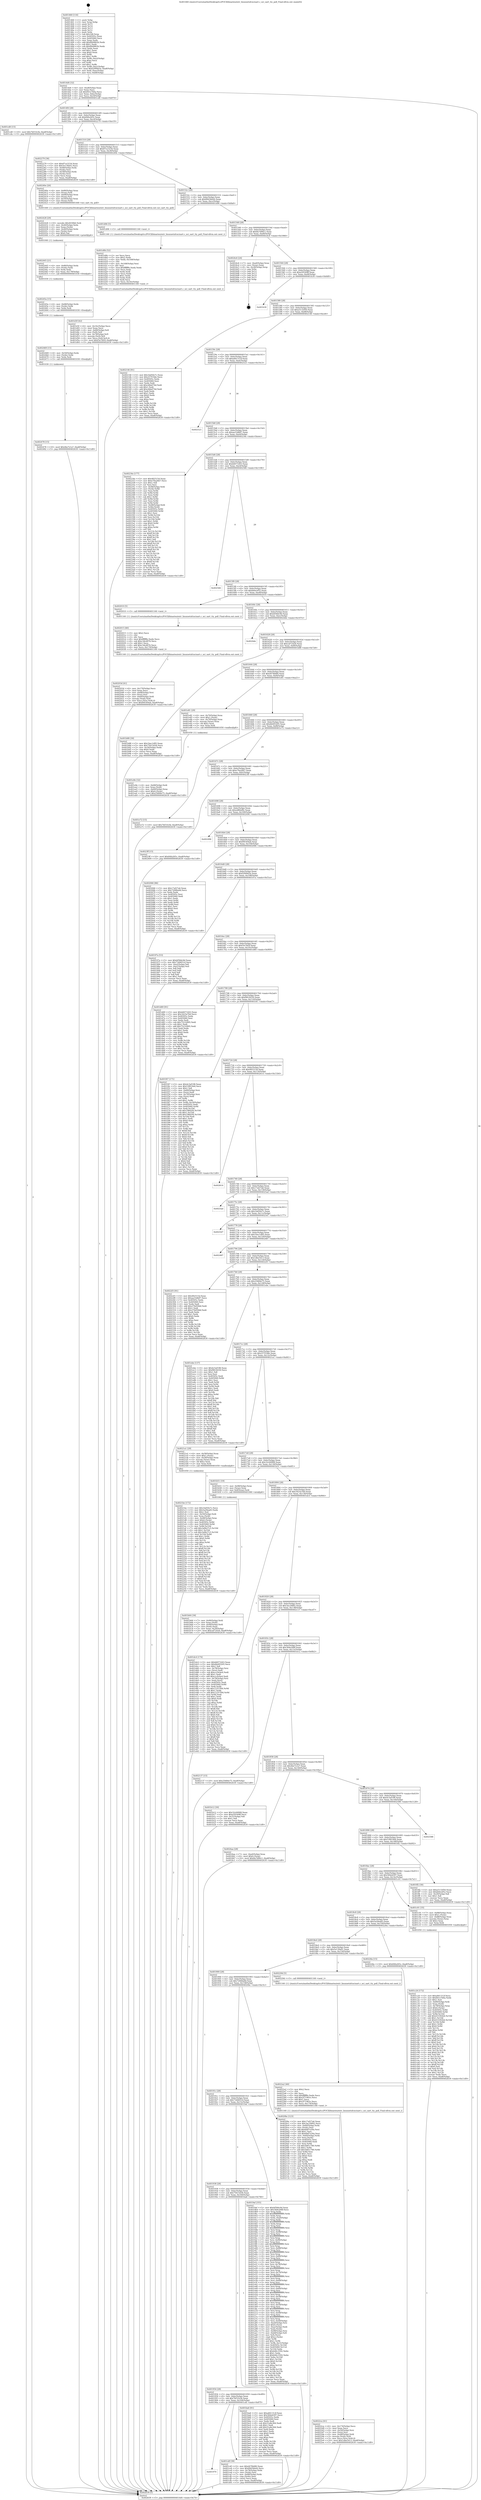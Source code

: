 digraph "0x401460" {
  label = "0x401460 (/mnt/c/Users/mathe/Desktop/tcc/POCII/binaries/extr_linuxnetnfcnciuart.c_nci_uart_tty_poll_Final-ollvm.out::main(0))"
  labelloc = "t"
  node[shape=record]

  Entry [label="",width=0.3,height=0.3,shape=circle,fillcolor=black,style=filled]
  "0x4014d4" [label="{
     0x4014d4 [32]\l
     | [instrs]\l
     &nbsp;&nbsp;0x4014d4 \<+6\>: mov -0xa8(%rbp),%eax\l
     &nbsp;&nbsp;0x4014da \<+2\>: mov %eax,%ecx\l
     &nbsp;&nbsp;0x4014dc \<+6\>: sub $0x841e7b6a,%ecx\l
     &nbsp;&nbsp;0x4014e2 \<+6\>: mov %eax,-0xbc(%rbp)\l
     &nbsp;&nbsp;0x4014e8 \<+6\>: mov %ecx,-0xc0(%rbp)\l
     &nbsp;&nbsp;0x4014ee \<+6\>: je 0000000000401cd0 \<main+0x870\>\l
  }"]
  "0x401cd0" [label="{
     0x401cd0 [15]\l
     | [instrs]\l
     &nbsp;&nbsp;0x401cd0 \<+10\>: movl $0x7bf31b3b,-0xa8(%rbp)\l
     &nbsp;&nbsp;0x401cda \<+5\>: jmp 0000000000402639 \<main+0x11d9\>\l
  }"]
  "0x4014f4" [label="{
     0x4014f4 [28]\l
     | [instrs]\l
     &nbsp;&nbsp;0x4014f4 \<+5\>: jmp 00000000004014f9 \<main+0x99\>\l
     &nbsp;&nbsp;0x4014f9 \<+6\>: mov -0xbc(%rbp),%eax\l
     &nbsp;&nbsp;0x4014ff \<+5\>: sub $0x84fa265c,%eax\l
     &nbsp;&nbsp;0x401504 \<+6\>: mov %eax,-0xc4(%rbp)\l
     &nbsp;&nbsp;0x40150a \<+6\>: je 0000000000402279 \<main+0xe19\>\l
  }"]
  Exit [label="",width=0.3,height=0.3,shape=circle,fillcolor=black,style=filled,peripheries=2]
  "0x402279" [label="{
     0x402279 [36]\l
     | [instrs]\l
     &nbsp;&nbsp;0x402279 \<+5\>: mov $0x87ce3234,%eax\l
     &nbsp;&nbsp;0x40227e \<+5\>: mov $0x5e139a01,%ecx\l
     &nbsp;&nbsp;0x402283 \<+4\>: mov -0x48(%rbp),%rdx\l
     &nbsp;&nbsp;0x402287 \<+2\>: mov (%rdx),%esi\l
     &nbsp;&nbsp;0x402289 \<+4\>: mov -0x58(%rbp),%rdx\l
     &nbsp;&nbsp;0x40228d \<+2\>: cmp (%rdx),%esi\l
     &nbsp;&nbsp;0x40228f \<+3\>: cmovl %ecx,%eax\l
     &nbsp;&nbsp;0x402292 \<+6\>: mov %eax,-0xa8(%rbp)\l
     &nbsp;&nbsp;0x402298 \<+5\>: jmp 0000000000402639 \<main+0x11d9\>\l
  }"]
  "0x401510" [label="{
     0x401510 [28]\l
     | [instrs]\l
     &nbsp;&nbsp;0x401510 \<+5\>: jmp 0000000000401515 \<main+0xb5\>\l
     &nbsp;&nbsp;0x401515 \<+6\>: mov -0xbc(%rbp),%eax\l
     &nbsp;&nbsp;0x40151b \<+5\>: sub $0x87ce3234,%eax\l
     &nbsp;&nbsp;0x401520 \<+6\>: mov %eax,-0xc8(%rbp)\l
     &nbsp;&nbsp;0x401526 \<+6\>: je 000000000040240e \<main+0xfae\>\l
  }"]
  "0x402478" [label="{
     0x402478 [15]\l
     | [instrs]\l
     &nbsp;&nbsp;0x402478 \<+10\>: movl $0x4be7e1a7,-0xa8(%rbp)\l
     &nbsp;&nbsp;0x402482 \<+5\>: jmp 0000000000402639 \<main+0x11d9\>\l
  }"]
  "0x40240e" [label="{
     0x40240e [26]\l
     | [instrs]\l
     &nbsp;&nbsp;0x40240e \<+4\>: mov -0x80(%rbp),%rax\l
     &nbsp;&nbsp;0x402412 \<+3\>: mov (%rax),%rdi\l
     &nbsp;&nbsp;0x402415 \<+4\>: mov -0x68(%rbp),%rax\l
     &nbsp;&nbsp;0x402419 \<+3\>: mov (%rax),%rsi\l
     &nbsp;&nbsp;0x40241c \<+4\>: mov -0x50(%rbp),%rax\l
     &nbsp;&nbsp;0x402420 \<+3\>: mov (%rax),%rdx\l
     &nbsp;&nbsp;0x402423 \<+5\>: call 0000000000401440 \<nci_uart_tty_poll\>\l
     | [calls]\l
     &nbsp;&nbsp;0x401440 \{1\} (/mnt/c/Users/mathe/Desktop/tcc/POCII/binaries/extr_linuxnetnfcnciuart.c_nci_uart_tty_poll_Final-ollvm.out::nci_uart_tty_poll)\l
  }"]
  "0x40152c" [label="{
     0x40152c [28]\l
     | [instrs]\l
     &nbsp;&nbsp;0x40152c \<+5\>: jmp 0000000000401531 \<main+0xd1\>\l
     &nbsp;&nbsp;0x401531 \<+6\>: mov -0xbc(%rbp),%eax\l
     &nbsp;&nbsp;0x401537 \<+5\>: sub $0x89d3bb44,%eax\l
     &nbsp;&nbsp;0x40153c \<+6\>: mov %eax,-0xcc(%rbp)\l
     &nbsp;&nbsp;0x401542 \<+6\>: je 0000000000401d06 \<main+0x8a6\>\l
  }"]
  "0x402469" [label="{
     0x402469 [15]\l
     | [instrs]\l
     &nbsp;&nbsp;0x402469 \<+4\>: mov -0x50(%rbp),%rdx\l
     &nbsp;&nbsp;0x40246d \<+3\>: mov (%rdx),%rdx\l
     &nbsp;&nbsp;0x402470 \<+3\>: mov %rdx,%rdi\l
     &nbsp;&nbsp;0x402473 \<+5\>: call 0000000000401030 \<free@plt\>\l
     | [calls]\l
     &nbsp;&nbsp;0x401030 \{1\} (unknown)\l
  }"]
  "0x401d06" [label="{
     0x401d06 [5]\l
     | [instrs]\l
     &nbsp;&nbsp;0x401d06 \<+5\>: call 0000000000401160 \<next_i\>\l
     | [calls]\l
     &nbsp;&nbsp;0x401160 \{1\} (/mnt/c/Users/mathe/Desktop/tcc/POCII/binaries/extr_linuxnetnfcnciuart.c_nci_uart_tty_poll_Final-ollvm.out::next_i)\l
  }"]
  "0x401548" [label="{
     0x401548 [28]\l
     | [instrs]\l
     &nbsp;&nbsp;0x401548 \<+5\>: jmp 000000000040154d \<main+0xed\>\l
     &nbsp;&nbsp;0x40154d \<+6\>: mov -0xbc(%rbp),%eax\l
     &nbsp;&nbsp;0x401553 \<+5\>: sub $0x8a7d90c1,%eax\l
     &nbsp;&nbsp;0x401558 \<+6\>: mov %eax,-0xd0(%rbp)\l
     &nbsp;&nbsp;0x40155e \<+6\>: je 00000000004024c6 \<main+0x1066\>\l
  }"]
  "0x40245a" [label="{
     0x40245a [15]\l
     | [instrs]\l
     &nbsp;&nbsp;0x40245a \<+4\>: mov -0x68(%rbp),%rdx\l
     &nbsp;&nbsp;0x40245e \<+3\>: mov (%rdx),%rdx\l
     &nbsp;&nbsp;0x402461 \<+3\>: mov %rdx,%rdi\l
     &nbsp;&nbsp;0x402464 \<+5\>: call 0000000000401030 \<free@plt\>\l
     | [calls]\l
     &nbsp;&nbsp;0x401030 \{1\} (unknown)\l
  }"]
  "0x4024c6" [label="{
     0x4024c6 [24]\l
     | [instrs]\l
     &nbsp;&nbsp;0x4024c6 \<+7\>: mov -0xa0(%rbp),%rax\l
     &nbsp;&nbsp;0x4024cd \<+2\>: mov (%rax),%eax\l
     &nbsp;&nbsp;0x4024cf \<+4\>: lea -0x28(%rbp),%rsp\l
     &nbsp;&nbsp;0x4024d3 \<+1\>: pop %rbx\l
     &nbsp;&nbsp;0x4024d4 \<+2\>: pop %r12\l
     &nbsp;&nbsp;0x4024d6 \<+2\>: pop %r13\l
     &nbsp;&nbsp;0x4024d8 \<+2\>: pop %r14\l
     &nbsp;&nbsp;0x4024da \<+2\>: pop %r15\l
     &nbsp;&nbsp;0x4024dc \<+1\>: pop %rbp\l
     &nbsp;&nbsp;0x4024dd \<+1\>: ret\l
  }"]
  "0x401564" [label="{
     0x401564 [28]\l
     | [instrs]\l
     &nbsp;&nbsp;0x401564 \<+5\>: jmp 0000000000401569 \<main+0x109\>\l
     &nbsp;&nbsp;0x401569 \<+6\>: mov -0xbc(%rbp),%eax\l
     &nbsp;&nbsp;0x40156f \<+5\>: sub $0xa50549ff,%eax\l
     &nbsp;&nbsp;0x401574 \<+6\>: mov %eax,-0xd4(%rbp)\l
     &nbsp;&nbsp;0x40157a \<+6\>: je 0000000000401b30 \<main+0x6d0\>\l
  }"]
  "0x402445" [label="{
     0x402445 [21]\l
     | [instrs]\l
     &nbsp;&nbsp;0x402445 \<+4\>: mov -0x80(%rbp),%rdx\l
     &nbsp;&nbsp;0x402449 \<+3\>: mov (%rdx),%rdx\l
     &nbsp;&nbsp;0x40244c \<+3\>: mov %rdx,%rdi\l
     &nbsp;&nbsp;0x40244f \<+6\>: mov %eax,-0x178(%rbp)\l
     &nbsp;&nbsp;0x402455 \<+5\>: call 0000000000401030 \<free@plt\>\l
     | [calls]\l
     &nbsp;&nbsp;0x401030 \{1\} (unknown)\l
  }"]
  "0x401b30" [label="{
     0x401b30\l
  }", style=dashed]
  "0x401580" [label="{
     0x401580 [28]\l
     | [instrs]\l
     &nbsp;&nbsp;0x401580 \<+5\>: jmp 0000000000401585 \<main+0x125\>\l
     &nbsp;&nbsp;0x401585 \<+6\>: mov -0xbc(%rbp),%eax\l
     &nbsp;&nbsp;0x40158b \<+5\>: sub $0xa5132f50,%eax\l
     &nbsp;&nbsp;0x401590 \<+6\>: mov %eax,-0xd8(%rbp)\l
     &nbsp;&nbsp;0x401596 \<+6\>: je 0000000000402146 \<main+0xce6\>\l
  }"]
  "0x402428" [label="{
     0x402428 [29]\l
     | [instrs]\l
     &nbsp;&nbsp;0x402428 \<+10\>: movabs $0x4030b6,%rdi\l
     &nbsp;&nbsp;0x402432 \<+4\>: mov -0x40(%rbp),%rdx\l
     &nbsp;&nbsp;0x402436 \<+2\>: mov %eax,(%rdx)\l
     &nbsp;&nbsp;0x402438 \<+4\>: mov -0x40(%rbp),%rdx\l
     &nbsp;&nbsp;0x40243c \<+2\>: mov (%rdx),%esi\l
     &nbsp;&nbsp;0x40243e \<+2\>: mov $0x0,%al\l
     &nbsp;&nbsp;0x402440 \<+5\>: call 0000000000401040 \<printf@plt\>\l
     | [calls]\l
     &nbsp;&nbsp;0x401040 \{1\} (unknown)\l
  }"]
  "0x402146" [label="{
     0x402146 [91]\l
     | [instrs]\l
     &nbsp;&nbsp;0x402146 \<+5\>: mov $0x1bd50e7c,%eax\l
     &nbsp;&nbsp;0x40214b \<+5\>: mov $0x257f19de,%ecx\l
     &nbsp;&nbsp;0x402150 \<+7\>: mov 0x40505c,%edx\l
     &nbsp;&nbsp;0x402157 \<+7\>: mov 0x405060,%esi\l
     &nbsp;&nbsp;0x40215e \<+2\>: mov %edx,%edi\l
     &nbsp;&nbsp;0x402160 \<+6\>: sub $0xcb8a074d,%edi\l
     &nbsp;&nbsp;0x402166 \<+3\>: sub $0x1,%edi\l
     &nbsp;&nbsp;0x402169 \<+6\>: add $0xcb8a074d,%edi\l
     &nbsp;&nbsp;0x40216f \<+3\>: imul %edi,%edx\l
     &nbsp;&nbsp;0x402172 \<+3\>: and $0x1,%edx\l
     &nbsp;&nbsp;0x402175 \<+3\>: cmp $0x0,%edx\l
     &nbsp;&nbsp;0x402178 \<+4\>: sete %r8b\l
     &nbsp;&nbsp;0x40217c \<+3\>: cmp $0xa,%esi\l
     &nbsp;&nbsp;0x40217f \<+4\>: setl %r9b\l
     &nbsp;&nbsp;0x402183 \<+3\>: mov %r8b,%r10b\l
     &nbsp;&nbsp;0x402186 \<+3\>: and %r9b,%r10b\l
     &nbsp;&nbsp;0x402189 \<+3\>: xor %r9b,%r8b\l
     &nbsp;&nbsp;0x40218c \<+3\>: or %r8b,%r10b\l
     &nbsp;&nbsp;0x40218f \<+4\>: test $0x1,%r10b\l
     &nbsp;&nbsp;0x402193 \<+3\>: cmovne %ecx,%eax\l
     &nbsp;&nbsp;0x402196 \<+6\>: mov %eax,-0xa8(%rbp)\l
     &nbsp;&nbsp;0x40219c \<+5\>: jmp 0000000000402639 \<main+0x11d9\>\l
  }"]
  "0x40159c" [label="{
     0x40159c [28]\l
     | [instrs]\l
     &nbsp;&nbsp;0x40159c \<+5\>: jmp 00000000004015a1 \<main+0x141\>\l
     &nbsp;&nbsp;0x4015a1 \<+6\>: mov -0xbc(%rbp),%eax\l
     &nbsp;&nbsp;0x4015a7 \<+5\>: sub $0xa841312f,%eax\l
     &nbsp;&nbsp;0x4015ac \<+6\>: mov %eax,-0xdc(%rbp)\l
     &nbsp;&nbsp;0x4015b2 \<+6\>: je 0000000000402523 \<main+0x10c3\>\l
  }"]
  "0x4022ca" [label="{
     0x4022ca [41]\l
     | [instrs]\l
     &nbsp;&nbsp;0x4022ca \<+6\>: mov -0x174(%rbp),%ecx\l
     &nbsp;&nbsp;0x4022d0 \<+3\>: imul %eax,%ecx\l
     &nbsp;&nbsp;0x4022d3 \<+4\>: mov -0x50(%rbp),%rsi\l
     &nbsp;&nbsp;0x4022d7 \<+3\>: mov (%rsi),%rsi\l
     &nbsp;&nbsp;0x4022da \<+4\>: mov -0x48(%rbp),%rdi\l
     &nbsp;&nbsp;0x4022de \<+3\>: movslq (%rdi),%rdi\l
     &nbsp;&nbsp;0x4022e1 \<+3\>: mov %ecx,(%rsi,%rdi,4)\l
     &nbsp;&nbsp;0x4022e4 \<+10\>: movl $0x1dbe5413,-0xa8(%rbp)\l
     &nbsp;&nbsp;0x4022ee \<+5\>: jmp 0000000000402639 \<main+0x11d9\>\l
  }"]
  "0x402523" [label="{
     0x402523\l
  }", style=dashed]
  "0x4015b8" [label="{
     0x4015b8 [28]\l
     | [instrs]\l
     &nbsp;&nbsp;0x4015b8 \<+5\>: jmp 00000000004015bd \<main+0x15d\>\l
     &nbsp;&nbsp;0x4015bd \<+6\>: mov -0xbc(%rbp),%eax\l
     &nbsp;&nbsp;0x4015c3 \<+5\>: sub $0xaa33db87,%eax\l
     &nbsp;&nbsp;0x4015c8 \<+6\>: mov %eax,-0xe0(%rbp)\l
     &nbsp;&nbsp;0x4015ce \<+6\>: je 000000000040234e \<main+0xeee\>\l
  }"]
  "0x4022a2" [label="{
     0x4022a2 [40]\l
     | [instrs]\l
     &nbsp;&nbsp;0x4022a2 \<+5\>: mov $0x2,%ecx\l
     &nbsp;&nbsp;0x4022a7 \<+1\>: cltd\l
     &nbsp;&nbsp;0x4022a8 \<+2\>: idiv %ecx\l
     &nbsp;&nbsp;0x4022aa \<+6\>: imul $0xfffffffe,%edx,%ecx\l
     &nbsp;&nbsp;0x4022b0 \<+6\>: add $0x2f71963c,%ecx\l
     &nbsp;&nbsp;0x4022b6 \<+3\>: add $0x1,%ecx\l
     &nbsp;&nbsp;0x4022b9 \<+6\>: sub $0x2f71963c,%ecx\l
     &nbsp;&nbsp;0x4022bf \<+6\>: mov %ecx,-0x174(%rbp)\l
     &nbsp;&nbsp;0x4022c5 \<+5\>: call 0000000000401160 \<next_i\>\l
     | [calls]\l
     &nbsp;&nbsp;0x401160 \{1\} (/mnt/c/Users/mathe/Desktop/tcc/POCII/binaries/extr_linuxnetnfcnciuart.c_nci_uart_tty_poll_Final-ollvm.out::next_i)\l
  }"]
  "0x40234e" [label="{
     0x40234e [177]\l
     | [instrs]\l
     &nbsp;&nbsp;0x40234e \<+5\>: mov $0x482515d,%eax\l
     &nbsp;&nbsp;0x402353 \<+5\>: mov $0xe76a26b7,%ecx\l
     &nbsp;&nbsp;0x402358 \<+2\>: mov $0x1,%dl\l
     &nbsp;&nbsp;0x40235a \<+2\>: xor %esi,%esi\l
     &nbsp;&nbsp;0x40235c \<+4\>: mov -0x48(%rbp),%rdi\l
     &nbsp;&nbsp;0x402360 \<+3\>: mov (%rdi),%r8d\l
     &nbsp;&nbsp;0x402363 \<+3\>: mov %esi,%r9d\l
     &nbsp;&nbsp;0x402366 \<+3\>: sub %r8d,%r9d\l
     &nbsp;&nbsp;0x402369 \<+3\>: mov %esi,%r8d\l
     &nbsp;&nbsp;0x40236c \<+4\>: sub $0x1,%r8d\l
     &nbsp;&nbsp;0x402370 \<+3\>: add %r8d,%r9d\l
     &nbsp;&nbsp;0x402373 \<+3\>: mov %esi,%r8d\l
     &nbsp;&nbsp;0x402376 \<+3\>: sub %r9d,%r8d\l
     &nbsp;&nbsp;0x402379 \<+4\>: mov -0x48(%rbp),%rdi\l
     &nbsp;&nbsp;0x40237d \<+3\>: mov %r8d,(%rdi)\l
     &nbsp;&nbsp;0x402380 \<+8\>: mov 0x40505c,%r8d\l
     &nbsp;&nbsp;0x402388 \<+8\>: mov 0x405060,%r9d\l
     &nbsp;&nbsp;0x402390 \<+3\>: sub $0x1,%esi\l
     &nbsp;&nbsp;0x402393 \<+3\>: mov %r8d,%r10d\l
     &nbsp;&nbsp;0x402396 \<+3\>: add %esi,%r10d\l
     &nbsp;&nbsp;0x402399 \<+4\>: imul %r10d,%r8d\l
     &nbsp;&nbsp;0x40239d \<+4\>: and $0x1,%r8d\l
     &nbsp;&nbsp;0x4023a1 \<+4\>: cmp $0x0,%r8d\l
     &nbsp;&nbsp;0x4023a5 \<+4\>: sete %r11b\l
     &nbsp;&nbsp;0x4023a9 \<+4\>: cmp $0xa,%r9d\l
     &nbsp;&nbsp;0x4023ad \<+3\>: setl %bl\l
     &nbsp;&nbsp;0x4023b0 \<+3\>: mov %r11b,%r14b\l
     &nbsp;&nbsp;0x4023b3 \<+4\>: xor $0xff,%r14b\l
     &nbsp;&nbsp;0x4023b7 \<+3\>: mov %bl,%r15b\l
     &nbsp;&nbsp;0x4023ba \<+4\>: xor $0xff,%r15b\l
     &nbsp;&nbsp;0x4023be \<+3\>: xor $0x1,%dl\l
     &nbsp;&nbsp;0x4023c1 \<+3\>: mov %r14b,%r12b\l
     &nbsp;&nbsp;0x4023c4 \<+4\>: and $0xff,%r12b\l
     &nbsp;&nbsp;0x4023c8 \<+3\>: and %dl,%r11b\l
     &nbsp;&nbsp;0x4023cb \<+3\>: mov %r15b,%r13b\l
     &nbsp;&nbsp;0x4023ce \<+4\>: and $0xff,%r13b\l
     &nbsp;&nbsp;0x4023d2 \<+2\>: and %dl,%bl\l
     &nbsp;&nbsp;0x4023d4 \<+3\>: or %r11b,%r12b\l
     &nbsp;&nbsp;0x4023d7 \<+3\>: or %bl,%r13b\l
     &nbsp;&nbsp;0x4023da \<+3\>: xor %r13b,%r12b\l
     &nbsp;&nbsp;0x4023dd \<+3\>: or %r15b,%r14b\l
     &nbsp;&nbsp;0x4023e0 \<+4\>: xor $0xff,%r14b\l
     &nbsp;&nbsp;0x4023e4 \<+3\>: or $0x1,%dl\l
     &nbsp;&nbsp;0x4023e7 \<+3\>: and %dl,%r14b\l
     &nbsp;&nbsp;0x4023ea \<+3\>: or %r14b,%r12b\l
     &nbsp;&nbsp;0x4023ed \<+4\>: test $0x1,%r12b\l
     &nbsp;&nbsp;0x4023f1 \<+3\>: cmovne %ecx,%eax\l
     &nbsp;&nbsp;0x4023f4 \<+6\>: mov %eax,-0xa8(%rbp)\l
     &nbsp;&nbsp;0x4023fa \<+5\>: jmp 0000000000402639 \<main+0x11d9\>\l
  }"]
  "0x4015d4" [label="{
     0x4015d4 [28]\l
     | [instrs]\l
     &nbsp;&nbsp;0x4015d4 \<+5\>: jmp 00000000004015d9 \<main+0x179\>\l
     &nbsp;&nbsp;0x4015d9 \<+6\>: mov -0xbc(%rbp),%eax\l
     &nbsp;&nbsp;0x4015df \<+5\>: sub $0xb6073263,%eax\l
     &nbsp;&nbsp;0x4015e4 \<+6\>: mov %eax,-0xe4(%rbp)\l
     &nbsp;&nbsp;0x4015ea \<+6\>: je 0000000000402566 \<main+0x1106\>\l
  }"]
  "0x4021be" [label="{
     0x4021be [172]\l
     | [instrs]\l
     &nbsp;&nbsp;0x4021be \<+5\>: mov $0x1bd50e7c,%ecx\l
     &nbsp;&nbsp;0x4021c3 \<+5\>: mov $0x5a29ea83,%edx\l
     &nbsp;&nbsp;0x4021c8 \<+3\>: mov $0x1,%sil\l
     &nbsp;&nbsp;0x4021cb \<+4\>: mov -0x50(%rbp),%rdi\l
     &nbsp;&nbsp;0x4021cf \<+3\>: mov %rax,(%rdi)\l
     &nbsp;&nbsp;0x4021d2 \<+4\>: mov -0x48(%rbp),%rax\l
     &nbsp;&nbsp;0x4021d6 \<+6\>: movl $0x0,(%rax)\l
     &nbsp;&nbsp;0x4021dc \<+8\>: mov 0x40505c,%r8d\l
     &nbsp;&nbsp;0x4021e4 \<+8\>: mov 0x405060,%r9d\l
     &nbsp;&nbsp;0x4021ec \<+3\>: mov %r8d,%r10d\l
     &nbsp;&nbsp;0x4021ef \<+7\>: add $0x3a9b27c5,%r10d\l
     &nbsp;&nbsp;0x4021f6 \<+4\>: sub $0x1,%r10d\l
     &nbsp;&nbsp;0x4021fa \<+7\>: sub $0x3a9b27c5,%r10d\l
     &nbsp;&nbsp;0x402201 \<+4\>: imul %r10d,%r8d\l
     &nbsp;&nbsp;0x402205 \<+4\>: and $0x1,%r8d\l
     &nbsp;&nbsp;0x402209 \<+4\>: cmp $0x0,%r8d\l
     &nbsp;&nbsp;0x40220d \<+4\>: sete %r11b\l
     &nbsp;&nbsp;0x402211 \<+4\>: cmp $0xa,%r9d\l
     &nbsp;&nbsp;0x402215 \<+3\>: setl %bl\l
     &nbsp;&nbsp;0x402218 \<+3\>: mov %r11b,%r14b\l
     &nbsp;&nbsp;0x40221b \<+4\>: xor $0xff,%r14b\l
     &nbsp;&nbsp;0x40221f \<+3\>: mov %bl,%r15b\l
     &nbsp;&nbsp;0x402222 \<+4\>: xor $0xff,%r15b\l
     &nbsp;&nbsp;0x402226 \<+4\>: xor $0x0,%sil\l
     &nbsp;&nbsp;0x40222a \<+3\>: mov %r14b,%r12b\l
     &nbsp;&nbsp;0x40222d \<+4\>: and $0x0,%r12b\l
     &nbsp;&nbsp;0x402231 \<+3\>: and %sil,%r11b\l
     &nbsp;&nbsp;0x402234 \<+3\>: mov %r15b,%r13b\l
     &nbsp;&nbsp;0x402237 \<+4\>: and $0x0,%r13b\l
     &nbsp;&nbsp;0x40223b \<+3\>: and %sil,%bl\l
     &nbsp;&nbsp;0x40223e \<+3\>: or %r11b,%r12b\l
     &nbsp;&nbsp;0x402241 \<+3\>: or %bl,%r13b\l
     &nbsp;&nbsp;0x402244 \<+3\>: xor %r13b,%r12b\l
     &nbsp;&nbsp;0x402247 \<+3\>: or %r15b,%r14b\l
     &nbsp;&nbsp;0x40224a \<+4\>: xor $0xff,%r14b\l
     &nbsp;&nbsp;0x40224e \<+4\>: or $0x0,%sil\l
     &nbsp;&nbsp;0x402252 \<+3\>: and %sil,%r14b\l
     &nbsp;&nbsp;0x402255 \<+3\>: or %r14b,%r12b\l
     &nbsp;&nbsp;0x402258 \<+4\>: test $0x1,%r12b\l
     &nbsp;&nbsp;0x40225c \<+3\>: cmovne %edx,%ecx\l
     &nbsp;&nbsp;0x40225f \<+6\>: mov %ecx,-0xa8(%rbp)\l
     &nbsp;&nbsp;0x402265 \<+5\>: jmp 0000000000402639 \<main+0x11d9\>\l
  }"]
  "0x402566" [label="{
     0x402566\l
  }", style=dashed]
  "0x4015f0" [label="{
     0x4015f0 [28]\l
     | [instrs]\l
     &nbsp;&nbsp;0x4015f0 \<+5\>: jmp 00000000004015f5 \<main+0x195\>\l
     &nbsp;&nbsp;0x4015f5 \<+6\>: mov -0xbc(%rbp),%eax\l
     &nbsp;&nbsp;0x4015fb \<+5\>: sub $0xb64cef52,%eax\l
     &nbsp;&nbsp;0x401600 \<+6\>: mov %eax,-0xe8(%rbp)\l
     &nbsp;&nbsp;0x401606 \<+6\>: je 0000000000402010 \<main+0xbb0\>\l
  }"]
  "0x40203d" [label="{
     0x40203d [41]\l
     | [instrs]\l
     &nbsp;&nbsp;0x40203d \<+6\>: mov -0x170(%rbp),%ecx\l
     &nbsp;&nbsp;0x402043 \<+3\>: imul %eax,%ecx\l
     &nbsp;&nbsp;0x402046 \<+4\>: mov -0x68(%rbp),%rsi\l
     &nbsp;&nbsp;0x40204a \<+3\>: mov (%rsi),%rsi\l
     &nbsp;&nbsp;0x40204d \<+4\>: mov -0x60(%rbp),%rdi\l
     &nbsp;&nbsp;0x402051 \<+3\>: movslq (%rdi),%rdi\l
     &nbsp;&nbsp;0x402054 \<+3\>: mov %ecx,(%rsi,%rdi,4)\l
     &nbsp;&nbsp;0x402057 \<+10\>: movl $0xf00304ab,-0xa8(%rbp)\l
     &nbsp;&nbsp;0x402061 \<+5\>: jmp 0000000000402639 \<main+0x11d9\>\l
  }"]
  "0x402010" [label="{
     0x402010 [5]\l
     | [instrs]\l
     &nbsp;&nbsp;0x402010 \<+5\>: call 0000000000401160 \<next_i\>\l
     | [calls]\l
     &nbsp;&nbsp;0x401160 \{1\} (/mnt/c/Users/mathe/Desktop/tcc/POCII/binaries/extr_linuxnetnfcnciuart.c_nci_uart_tty_poll_Final-ollvm.out::next_i)\l
  }"]
  "0x40160c" [label="{
     0x40160c [28]\l
     | [instrs]\l
     &nbsp;&nbsp;0x40160c \<+5\>: jmp 0000000000401611 \<main+0x1b1\>\l
     &nbsp;&nbsp;0x401611 \<+6\>: mov -0xbc(%rbp),%eax\l
     &nbsp;&nbsp;0x401617 \<+5\>: sub $0xbf58dc9d,%eax\l
     &nbsp;&nbsp;0x40161c \<+6\>: mov %eax,-0xec(%rbp)\l
     &nbsp;&nbsp;0x401622 \<+6\>: je 00000000004024de \<main+0x107e\>\l
  }"]
  "0x402015" [label="{
     0x402015 [40]\l
     | [instrs]\l
     &nbsp;&nbsp;0x402015 \<+5\>: mov $0x2,%ecx\l
     &nbsp;&nbsp;0x40201a \<+1\>: cltd\l
     &nbsp;&nbsp;0x40201b \<+2\>: idiv %ecx\l
     &nbsp;&nbsp;0x40201d \<+6\>: imul $0xfffffffe,%edx,%ecx\l
     &nbsp;&nbsp;0x402023 \<+6\>: sub $0xc3dcd976,%ecx\l
     &nbsp;&nbsp;0x402029 \<+3\>: add $0x1,%ecx\l
     &nbsp;&nbsp;0x40202c \<+6\>: add $0xc3dcd976,%ecx\l
     &nbsp;&nbsp;0x402032 \<+6\>: mov %ecx,-0x170(%rbp)\l
     &nbsp;&nbsp;0x402038 \<+5\>: call 0000000000401160 \<next_i\>\l
     | [calls]\l
     &nbsp;&nbsp;0x401160 \{1\} (/mnt/c/Users/mathe/Desktop/tcc/POCII/binaries/extr_linuxnetnfcnciuart.c_nci_uart_tty_poll_Final-ollvm.out::next_i)\l
  }"]
  "0x4024de" [label="{
     0x4024de\l
  }", style=dashed]
  "0x401628" [label="{
     0x401628 [28]\l
     | [instrs]\l
     &nbsp;&nbsp;0x401628 \<+5\>: jmp 000000000040162d \<main+0x1cd\>\l
     &nbsp;&nbsp;0x40162d \<+6\>: mov -0xbc(%rbp),%eax\l
     &nbsp;&nbsp;0x401633 \<+5\>: sub $0xcaf72426,%eax\l
     &nbsp;&nbsp;0x401638 \<+6\>: mov %eax,-0xf0(%rbp)\l
     &nbsp;&nbsp;0x40163e \<+6\>: je 0000000000401b88 \<main+0x728\>\l
  }"]
  "0x401e9e" [label="{
     0x401e9e [32]\l
     | [instrs]\l
     &nbsp;&nbsp;0x401e9e \<+4\>: mov -0x68(%rbp),%rdi\l
     &nbsp;&nbsp;0x401ea2 \<+3\>: mov %rax,(%rdi)\l
     &nbsp;&nbsp;0x401ea5 \<+4\>: mov -0x60(%rbp),%rax\l
     &nbsp;&nbsp;0x401ea9 \<+6\>: movl $0x0,(%rax)\l
     &nbsp;&nbsp;0x401eaf \<+10\>: movl $0x25684e75,-0xa8(%rbp)\l
     &nbsp;&nbsp;0x401eb9 \<+5\>: jmp 0000000000402639 \<main+0x11d9\>\l
  }"]
  "0x401b88" [label="{
     0x401b88 [30]\l
     | [instrs]\l
     &nbsp;&nbsp;0x401b88 \<+5\>: mov $0x1bec1d95,%eax\l
     &nbsp;&nbsp;0x401b8d \<+5\>: mov $0x75615d36,%ecx\l
     &nbsp;&nbsp;0x401b92 \<+3\>: mov -0x30(%rbp),%edx\l
     &nbsp;&nbsp;0x401b95 \<+3\>: cmp $0x0,%edx\l
     &nbsp;&nbsp;0x401b98 \<+3\>: cmove %ecx,%eax\l
     &nbsp;&nbsp;0x401b9b \<+6\>: mov %eax,-0xa8(%rbp)\l
     &nbsp;&nbsp;0x401ba1 \<+5\>: jmp 0000000000402639 \<main+0x11d9\>\l
  }"]
  "0x401644" [label="{
     0x401644 [28]\l
     | [instrs]\l
     &nbsp;&nbsp;0x401644 \<+5\>: jmp 0000000000401649 \<main+0x1e9\>\l
     &nbsp;&nbsp;0x401649 \<+6\>: mov -0xbc(%rbp),%eax\l
     &nbsp;&nbsp;0x40164f \<+5\>: sub $0xd47fb680,%eax\l
     &nbsp;&nbsp;0x401654 \<+6\>: mov %eax,-0xf4(%rbp)\l
     &nbsp;&nbsp;0x40165a \<+6\>: je 0000000000401e81 \<main+0xa21\>\l
  }"]
  "0x401d3f" [label="{
     0x401d3f [42]\l
     | [instrs]\l
     &nbsp;&nbsp;0x401d3f \<+6\>: mov -0x16c(%rbp),%ecx\l
     &nbsp;&nbsp;0x401d45 \<+3\>: imul %eax,%ecx\l
     &nbsp;&nbsp;0x401d48 \<+4\>: mov -0x80(%rbp),%r8\l
     &nbsp;&nbsp;0x401d4c \<+3\>: mov (%r8),%r8\l
     &nbsp;&nbsp;0x401d4f \<+4\>: mov -0x78(%rbp),%r9\l
     &nbsp;&nbsp;0x401d53 \<+3\>: movslq (%r9),%r9\l
     &nbsp;&nbsp;0x401d56 \<+4\>: mov %ecx,(%r8,%r9,4)\l
     &nbsp;&nbsp;0x401d5a \<+10\>: movl $0xf3e7fd5f,-0xa8(%rbp)\l
     &nbsp;&nbsp;0x401d64 \<+5\>: jmp 0000000000402639 \<main+0x11d9\>\l
  }"]
  "0x401e81" [label="{
     0x401e81 [29]\l
     | [instrs]\l
     &nbsp;&nbsp;0x401e81 \<+4\>: mov -0x70(%rbp),%rax\l
     &nbsp;&nbsp;0x401e85 \<+6\>: movl $0x1,(%rax)\l
     &nbsp;&nbsp;0x401e8b \<+4\>: mov -0x70(%rbp),%rax\l
     &nbsp;&nbsp;0x401e8f \<+3\>: movslq (%rax),%rax\l
     &nbsp;&nbsp;0x401e92 \<+4\>: shl $0x2,%rax\l
     &nbsp;&nbsp;0x401e96 \<+3\>: mov %rax,%rdi\l
     &nbsp;&nbsp;0x401e99 \<+5\>: call 0000000000401050 \<malloc@plt\>\l
     | [calls]\l
     &nbsp;&nbsp;0x401050 \{1\} (unknown)\l
  }"]
  "0x401660" [label="{
     0x401660 [28]\l
     | [instrs]\l
     &nbsp;&nbsp;0x401660 \<+5\>: jmp 0000000000401665 \<main+0x205\>\l
     &nbsp;&nbsp;0x401665 \<+6\>: mov -0xbc(%rbp),%eax\l
     &nbsp;&nbsp;0x40166b \<+5\>: sub $0xdb495205,%eax\l
     &nbsp;&nbsp;0x401670 \<+6\>: mov %eax,-0xf8(%rbp)\l
     &nbsp;&nbsp;0x401676 \<+6\>: je 0000000000401e72 \<main+0xa12\>\l
  }"]
  "0x401d0b" [label="{
     0x401d0b [52]\l
     | [instrs]\l
     &nbsp;&nbsp;0x401d0b \<+2\>: xor %ecx,%ecx\l
     &nbsp;&nbsp;0x401d0d \<+5\>: mov $0x2,%edx\l
     &nbsp;&nbsp;0x401d12 \<+6\>: mov %edx,-0x168(%rbp)\l
     &nbsp;&nbsp;0x401d18 \<+1\>: cltd\l
     &nbsp;&nbsp;0x401d19 \<+6\>: mov -0x168(%rbp),%esi\l
     &nbsp;&nbsp;0x401d1f \<+2\>: idiv %esi\l
     &nbsp;&nbsp;0x401d21 \<+6\>: imul $0xfffffffe,%edx,%edx\l
     &nbsp;&nbsp;0x401d27 \<+2\>: mov %ecx,%edi\l
     &nbsp;&nbsp;0x401d29 \<+2\>: sub %edx,%edi\l
     &nbsp;&nbsp;0x401d2b \<+2\>: mov %ecx,%edx\l
     &nbsp;&nbsp;0x401d2d \<+3\>: sub $0x1,%edx\l
     &nbsp;&nbsp;0x401d30 \<+2\>: add %edx,%edi\l
     &nbsp;&nbsp;0x401d32 \<+2\>: sub %edi,%ecx\l
     &nbsp;&nbsp;0x401d34 \<+6\>: mov %ecx,-0x16c(%rbp)\l
     &nbsp;&nbsp;0x401d3a \<+5\>: call 0000000000401160 \<next_i\>\l
     | [calls]\l
     &nbsp;&nbsp;0x401160 \{1\} (/mnt/c/Users/mathe/Desktop/tcc/POCII/binaries/extr_linuxnetnfcnciuart.c_nci_uart_tty_poll_Final-ollvm.out::next_i)\l
  }"]
  "0x401e72" [label="{
     0x401e72 [15]\l
     | [instrs]\l
     &nbsp;&nbsp;0x401e72 \<+10\>: movl $0x7bf31b3b,-0xa8(%rbp)\l
     &nbsp;&nbsp;0x401e7c \<+5\>: jmp 0000000000402639 \<main+0x11d9\>\l
  }"]
  "0x40167c" [label="{
     0x40167c [28]\l
     | [instrs]\l
     &nbsp;&nbsp;0x40167c \<+5\>: jmp 0000000000401681 \<main+0x221\>\l
     &nbsp;&nbsp;0x401681 \<+6\>: mov -0xbc(%rbp),%eax\l
     &nbsp;&nbsp;0x401687 \<+5\>: sub $0xe76a26b7,%eax\l
     &nbsp;&nbsp;0x40168c \<+6\>: mov %eax,-0xfc(%rbp)\l
     &nbsp;&nbsp;0x401692 \<+6\>: je 00000000004023ff \<main+0xf9f\>\l
  }"]
  "0x401970" [label="{
     0x401970\l
  }", style=dashed]
  "0x4023ff" [label="{
     0x4023ff [15]\l
     | [instrs]\l
     &nbsp;&nbsp;0x4023ff \<+10\>: movl $0x84fa265c,-0xa8(%rbp)\l
     &nbsp;&nbsp;0x402409 \<+5\>: jmp 0000000000402639 \<main+0x11d9\>\l
  }"]
  "0x401698" [label="{
     0x401698 [28]\l
     | [instrs]\l
     &nbsp;&nbsp;0x401698 \<+5\>: jmp 000000000040169d \<main+0x23d\>\l
     &nbsp;&nbsp;0x40169d \<+6\>: mov -0xbc(%rbp),%eax\l
     &nbsp;&nbsp;0x4016a3 \<+5\>: sub $0xed80ef0c,%eax\l
     &nbsp;&nbsp;0x4016a8 \<+6\>: mov %eax,-0x100(%rbp)\l
     &nbsp;&nbsp;0x4016ae \<+6\>: je 0000000000402496 \<main+0x1036\>\l
  }"]
  "0x401cdf" [label="{
     0x401cdf [39]\l
     | [instrs]\l
     &nbsp;&nbsp;0x401cdf \<+5\>: mov $0xd47fb680,%eax\l
     &nbsp;&nbsp;0x401ce4 \<+5\>: mov $0x89d3bb44,%ecx\l
     &nbsp;&nbsp;0x401ce9 \<+4\>: mov -0x78(%rbp),%rdx\l
     &nbsp;&nbsp;0x401ced \<+2\>: mov (%rdx),%esi\l
     &nbsp;&nbsp;0x401cef \<+7\>: mov -0x88(%rbp),%rdx\l
     &nbsp;&nbsp;0x401cf6 \<+2\>: cmp (%rdx),%esi\l
     &nbsp;&nbsp;0x401cf8 \<+3\>: cmovl %ecx,%eax\l
     &nbsp;&nbsp;0x401cfb \<+6\>: mov %eax,-0xa8(%rbp)\l
     &nbsp;&nbsp;0x401d01 \<+5\>: jmp 0000000000402639 \<main+0x11d9\>\l
  }"]
  "0x402496" [label="{
     0x402496\l
  }", style=dashed]
  "0x4016b4" [label="{
     0x4016b4 [28]\l
     | [instrs]\l
     &nbsp;&nbsp;0x4016b4 \<+5\>: jmp 00000000004016b9 \<main+0x259\>\l
     &nbsp;&nbsp;0x4016b9 \<+6\>: mov -0xbc(%rbp),%eax\l
     &nbsp;&nbsp;0x4016bf \<+5\>: sub $0xf00304ab,%eax\l
     &nbsp;&nbsp;0x4016c4 \<+6\>: mov %eax,-0x104(%rbp)\l
     &nbsp;&nbsp;0x4016ca \<+6\>: je 0000000000402066 \<main+0xc06\>\l
  }"]
  "0x401c24" [label="{
     0x401c24 [172]\l
     | [instrs]\l
     &nbsp;&nbsp;0x401c24 \<+5\>: mov $0xa841312f,%ecx\l
     &nbsp;&nbsp;0x401c29 \<+5\>: mov $0x841e7b6a,%edx\l
     &nbsp;&nbsp;0x401c2e \<+3\>: mov $0x1,%sil\l
     &nbsp;&nbsp;0x401c31 \<+4\>: mov -0x80(%rbp),%rdi\l
     &nbsp;&nbsp;0x401c35 \<+3\>: mov %rax,(%rdi)\l
     &nbsp;&nbsp;0x401c38 \<+4\>: mov -0x78(%rbp),%rax\l
     &nbsp;&nbsp;0x401c3c \<+6\>: movl $0x0,(%rax)\l
     &nbsp;&nbsp;0x401c42 \<+8\>: mov 0x40505c,%r8d\l
     &nbsp;&nbsp;0x401c4a \<+8\>: mov 0x405060,%r9d\l
     &nbsp;&nbsp;0x401c52 \<+3\>: mov %r8d,%r10d\l
     &nbsp;&nbsp;0x401c55 \<+7\>: add $0x433392b4,%r10d\l
     &nbsp;&nbsp;0x401c5c \<+4\>: sub $0x1,%r10d\l
     &nbsp;&nbsp;0x401c60 \<+7\>: sub $0x433392b4,%r10d\l
     &nbsp;&nbsp;0x401c67 \<+4\>: imul %r10d,%r8d\l
     &nbsp;&nbsp;0x401c6b \<+4\>: and $0x1,%r8d\l
     &nbsp;&nbsp;0x401c6f \<+4\>: cmp $0x0,%r8d\l
     &nbsp;&nbsp;0x401c73 \<+4\>: sete %r11b\l
     &nbsp;&nbsp;0x401c77 \<+4\>: cmp $0xa,%r9d\l
     &nbsp;&nbsp;0x401c7b \<+3\>: setl %bl\l
     &nbsp;&nbsp;0x401c7e \<+3\>: mov %r11b,%r14b\l
     &nbsp;&nbsp;0x401c81 \<+4\>: xor $0xff,%r14b\l
     &nbsp;&nbsp;0x401c85 \<+3\>: mov %bl,%r15b\l
     &nbsp;&nbsp;0x401c88 \<+4\>: xor $0xff,%r15b\l
     &nbsp;&nbsp;0x401c8c \<+4\>: xor $0x0,%sil\l
     &nbsp;&nbsp;0x401c90 \<+3\>: mov %r14b,%r12b\l
     &nbsp;&nbsp;0x401c93 \<+4\>: and $0x0,%r12b\l
     &nbsp;&nbsp;0x401c97 \<+3\>: and %sil,%r11b\l
     &nbsp;&nbsp;0x401c9a \<+3\>: mov %r15b,%r13b\l
     &nbsp;&nbsp;0x401c9d \<+4\>: and $0x0,%r13b\l
     &nbsp;&nbsp;0x401ca1 \<+3\>: and %sil,%bl\l
     &nbsp;&nbsp;0x401ca4 \<+3\>: or %r11b,%r12b\l
     &nbsp;&nbsp;0x401ca7 \<+3\>: or %bl,%r13b\l
     &nbsp;&nbsp;0x401caa \<+3\>: xor %r13b,%r12b\l
     &nbsp;&nbsp;0x401cad \<+3\>: or %r15b,%r14b\l
     &nbsp;&nbsp;0x401cb0 \<+4\>: xor $0xff,%r14b\l
     &nbsp;&nbsp;0x401cb4 \<+4\>: or $0x0,%sil\l
     &nbsp;&nbsp;0x401cb8 \<+3\>: and %sil,%r14b\l
     &nbsp;&nbsp;0x401cbb \<+3\>: or %r14b,%r12b\l
     &nbsp;&nbsp;0x401cbe \<+4\>: test $0x1,%r12b\l
     &nbsp;&nbsp;0x401cc2 \<+3\>: cmovne %edx,%ecx\l
     &nbsp;&nbsp;0x401cc5 \<+6\>: mov %ecx,-0xa8(%rbp)\l
     &nbsp;&nbsp;0x401ccb \<+5\>: jmp 0000000000402639 \<main+0x11d9\>\l
  }"]
  "0x402066" [label="{
     0x402066 [86]\l
     | [instrs]\l
     &nbsp;&nbsp;0x402066 \<+5\>: mov $0x17af27a6,%eax\l
     &nbsp;&nbsp;0x40206b \<+5\>: mov $0x72066a9d,%ecx\l
     &nbsp;&nbsp;0x402070 \<+2\>: xor %edx,%edx\l
     &nbsp;&nbsp;0x402072 \<+7\>: mov 0x40505c,%esi\l
     &nbsp;&nbsp;0x402079 \<+7\>: mov 0x405060,%edi\l
     &nbsp;&nbsp;0x402080 \<+3\>: sub $0x1,%edx\l
     &nbsp;&nbsp;0x402083 \<+3\>: mov %esi,%r8d\l
     &nbsp;&nbsp;0x402086 \<+3\>: add %edx,%r8d\l
     &nbsp;&nbsp;0x402089 \<+4\>: imul %r8d,%esi\l
     &nbsp;&nbsp;0x40208d \<+3\>: and $0x1,%esi\l
     &nbsp;&nbsp;0x402090 \<+3\>: cmp $0x0,%esi\l
     &nbsp;&nbsp;0x402093 \<+4\>: sete %r9b\l
     &nbsp;&nbsp;0x402097 \<+3\>: cmp $0xa,%edi\l
     &nbsp;&nbsp;0x40209a \<+4\>: setl %r10b\l
     &nbsp;&nbsp;0x40209e \<+3\>: mov %r9b,%r11b\l
     &nbsp;&nbsp;0x4020a1 \<+3\>: and %r10b,%r11b\l
     &nbsp;&nbsp;0x4020a4 \<+3\>: xor %r10b,%r9b\l
     &nbsp;&nbsp;0x4020a7 \<+3\>: or %r9b,%r11b\l
     &nbsp;&nbsp;0x4020aa \<+4\>: test $0x1,%r11b\l
     &nbsp;&nbsp;0x4020ae \<+3\>: cmovne %ecx,%eax\l
     &nbsp;&nbsp;0x4020b1 \<+6\>: mov %eax,-0xa8(%rbp)\l
     &nbsp;&nbsp;0x4020b7 \<+5\>: jmp 0000000000402639 \<main+0x11d9\>\l
  }"]
  "0x4016d0" [label="{
     0x4016d0 [28]\l
     | [instrs]\l
     &nbsp;&nbsp;0x4016d0 \<+5\>: jmp 00000000004016d5 \<main+0x275\>\l
     &nbsp;&nbsp;0x4016d5 \<+6\>: mov -0xbc(%rbp),%eax\l
     &nbsp;&nbsp;0x4016db \<+5\>: sub $0xf2999d3e,%eax\l
     &nbsp;&nbsp;0x4016e0 \<+6\>: mov %eax,-0x108(%rbp)\l
     &nbsp;&nbsp;0x4016e6 \<+6\>: je 000000000040197a \<main+0x51a\>\l
  }"]
  "0x401954" [label="{
     0x401954 [28]\l
     | [instrs]\l
     &nbsp;&nbsp;0x401954 \<+5\>: jmp 0000000000401959 \<main+0x4f9\>\l
     &nbsp;&nbsp;0x401959 \<+6\>: mov -0xbc(%rbp),%eax\l
     &nbsp;&nbsp;0x40195f \<+5\>: sub $0x7bf31b3b,%eax\l
     &nbsp;&nbsp;0x401964 \<+6\>: mov %eax,-0x164(%rbp)\l
     &nbsp;&nbsp;0x40196a \<+6\>: je 0000000000401cdf \<main+0x87f\>\l
  }"]
  "0x40197a" [label="{
     0x40197a [53]\l
     | [instrs]\l
     &nbsp;&nbsp;0x40197a \<+5\>: mov $0xbf58dc9d,%eax\l
     &nbsp;&nbsp;0x40197f \<+5\>: mov $0x73d4651d,%ecx\l
     &nbsp;&nbsp;0x401984 \<+6\>: mov -0xa2(%rbp),%dl\l
     &nbsp;&nbsp;0x40198a \<+7\>: mov -0xa1(%rbp),%sil\l
     &nbsp;&nbsp;0x401991 \<+3\>: mov %dl,%dil\l
     &nbsp;&nbsp;0x401994 \<+3\>: and %sil,%dil\l
     &nbsp;&nbsp;0x401997 \<+3\>: xor %sil,%dl\l
     &nbsp;&nbsp;0x40199a \<+3\>: or %dl,%dil\l
     &nbsp;&nbsp;0x40199d \<+4\>: test $0x1,%dil\l
     &nbsp;&nbsp;0x4019a1 \<+3\>: cmovne %ecx,%eax\l
     &nbsp;&nbsp;0x4019a4 \<+6\>: mov %eax,-0xa8(%rbp)\l
     &nbsp;&nbsp;0x4019aa \<+5\>: jmp 0000000000402639 \<main+0x11d9\>\l
  }"]
  "0x4016ec" [label="{
     0x4016ec [28]\l
     | [instrs]\l
     &nbsp;&nbsp;0x4016ec \<+5\>: jmp 00000000004016f1 \<main+0x291\>\l
     &nbsp;&nbsp;0x4016f1 \<+6\>: mov -0xbc(%rbp),%eax\l
     &nbsp;&nbsp;0x4016f7 \<+5\>: sub $0xf3e7fd5f,%eax\l
     &nbsp;&nbsp;0x4016fc \<+6\>: mov %eax,-0x10c(%rbp)\l
     &nbsp;&nbsp;0x401702 \<+6\>: je 0000000000401d69 \<main+0x909\>\l
  }"]
  "0x402639" [label="{
     0x402639 [5]\l
     | [instrs]\l
     &nbsp;&nbsp;0x402639 \<+5\>: jmp 00000000004014d4 \<main+0x74\>\l
  }"]
  "0x401460" [label="{
     0x401460 [116]\l
     | [instrs]\l
     &nbsp;&nbsp;0x401460 \<+1\>: push %rbp\l
     &nbsp;&nbsp;0x401461 \<+3\>: mov %rsp,%rbp\l
     &nbsp;&nbsp;0x401464 \<+2\>: push %r15\l
     &nbsp;&nbsp;0x401466 \<+2\>: push %r14\l
     &nbsp;&nbsp;0x401468 \<+2\>: push %r13\l
     &nbsp;&nbsp;0x40146a \<+2\>: push %r12\l
     &nbsp;&nbsp;0x40146c \<+1\>: push %rbx\l
     &nbsp;&nbsp;0x40146d \<+7\>: sub $0x168,%rsp\l
     &nbsp;&nbsp;0x401474 \<+7\>: mov 0x40505c,%eax\l
     &nbsp;&nbsp;0x40147b \<+7\>: mov 0x405060,%ecx\l
     &nbsp;&nbsp;0x401482 \<+2\>: mov %eax,%edx\l
     &nbsp;&nbsp;0x401484 \<+6\>: add $0xf6b9862b,%edx\l
     &nbsp;&nbsp;0x40148a \<+3\>: sub $0x1,%edx\l
     &nbsp;&nbsp;0x40148d \<+6\>: sub $0xf6b9862b,%edx\l
     &nbsp;&nbsp;0x401493 \<+3\>: imul %edx,%eax\l
     &nbsp;&nbsp;0x401496 \<+3\>: and $0x1,%eax\l
     &nbsp;&nbsp;0x401499 \<+3\>: cmp $0x0,%eax\l
     &nbsp;&nbsp;0x40149c \<+4\>: sete %r8b\l
     &nbsp;&nbsp;0x4014a0 \<+4\>: and $0x1,%r8b\l
     &nbsp;&nbsp;0x4014a4 \<+7\>: mov %r8b,-0xa2(%rbp)\l
     &nbsp;&nbsp;0x4014ab \<+3\>: cmp $0xa,%ecx\l
     &nbsp;&nbsp;0x4014ae \<+4\>: setl %r8b\l
     &nbsp;&nbsp;0x4014b2 \<+4\>: and $0x1,%r8b\l
     &nbsp;&nbsp;0x4014b6 \<+7\>: mov %r8b,-0xa1(%rbp)\l
     &nbsp;&nbsp;0x4014bd \<+10\>: movl $0xf2999d3e,-0xa8(%rbp)\l
     &nbsp;&nbsp;0x4014c7 \<+6\>: mov %edi,-0xac(%rbp)\l
     &nbsp;&nbsp;0x4014cd \<+7\>: mov %rsi,-0xb8(%rbp)\l
  }"]
  "0x401ba6" [label="{
     0x401ba6 [91]\l
     | [instrs]\l
     &nbsp;&nbsp;0x401ba6 \<+5\>: mov $0xa841312f,%eax\l
     &nbsp;&nbsp;0x401bab \<+5\>: mov $0x584eb597,%ecx\l
     &nbsp;&nbsp;0x401bb0 \<+7\>: mov 0x40505c,%edx\l
     &nbsp;&nbsp;0x401bb7 \<+7\>: mov 0x405060,%esi\l
     &nbsp;&nbsp;0x401bbe \<+2\>: mov %edx,%edi\l
     &nbsp;&nbsp;0x401bc0 \<+6\>: sub $0x51a8e364,%edi\l
     &nbsp;&nbsp;0x401bc6 \<+3\>: sub $0x1,%edi\l
     &nbsp;&nbsp;0x401bc9 \<+6\>: add $0x51a8e364,%edi\l
     &nbsp;&nbsp;0x401bcf \<+3\>: imul %edi,%edx\l
     &nbsp;&nbsp;0x401bd2 \<+3\>: and $0x1,%edx\l
     &nbsp;&nbsp;0x401bd5 \<+3\>: cmp $0x0,%edx\l
     &nbsp;&nbsp;0x401bd8 \<+4\>: sete %r8b\l
     &nbsp;&nbsp;0x401bdc \<+3\>: cmp $0xa,%esi\l
     &nbsp;&nbsp;0x401bdf \<+4\>: setl %r9b\l
     &nbsp;&nbsp;0x401be3 \<+3\>: mov %r8b,%r10b\l
     &nbsp;&nbsp;0x401be6 \<+3\>: and %r9b,%r10b\l
     &nbsp;&nbsp;0x401be9 \<+3\>: xor %r9b,%r8b\l
     &nbsp;&nbsp;0x401bec \<+3\>: or %r8b,%r10b\l
     &nbsp;&nbsp;0x401bef \<+4\>: test $0x1,%r10b\l
     &nbsp;&nbsp;0x401bf3 \<+3\>: cmovne %ecx,%eax\l
     &nbsp;&nbsp;0x401bf6 \<+6\>: mov %eax,-0xa8(%rbp)\l
     &nbsp;&nbsp;0x401bfc \<+5\>: jmp 0000000000402639 \<main+0x11d9\>\l
  }"]
  "0x401d69" [label="{
     0x401d69 [91]\l
     | [instrs]\l
     &nbsp;&nbsp;0x401d69 \<+5\>: mov $0xb6073263,%eax\l
     &nbsp;&nbsp;0x401d6e \<+5\>: mov $0x3425a76d,%ecx\l
     &nbsp;&nbsp;0x401d73 \<+7\>: mov 0x40505c,%edx\l
     &nbsp;&nbsp;0x401d7a \<+7\>: mov 0x405060,%esi\l
     &nbsp;&nbsp;0x401d81 \<+2\>: mov %edx,%edi\l
     &nbsp;&nbsp;0x401d83 \<+6\>: sub $0x75232895,%edi\l
     &nbsp;&nbsp;0x401d89 \<+3\>: sub $0x1,%edi\l
     &nbsp;&nbsp;0x401d8c \<+6\>: add $0x75232895,%edi\l
     &nbsp;&nbsp;0x401d92 \<+3\>: imul %edi,%edx\l
     &nbsp;&nbsp;0x401d95 \<+3\>: and $0x1,%edx\l
     &nbsp;&nbsp;0x401d98 \<+3\>: cmp $0x0,%edx\l
     &nbsp;&nbsp;0x401d9b \<+4\>: sete %r8b\l
     &nbsp;&nbsp;0x401d9f \<+3\>: cmp $0xa,%esi\l
     &nbsp;&nbsp;0x401da2 \<+4\>: setl %r9b\l
     &nbsp;&nbsp;0x401da6 \<+3\>: mov %r8b,%r10b\l
     &nbsp;&nbsp;0x401da9 \<+3\>: and %r9b,%r10b\l
     &nbsp;&nbsp;0x401dac \<+3\>: xor %r9b,%r8b\l
     &nbsp;&nbsp;0x401daf \<+3\>: or %r8b,%r10b\l
     &nbsp;&nbsp;0x401db2 \<+4\>: test $0x1,%r10b\l
     &nbsp;&nbsp;0x401db6 \<+3\>: cmovne %ecx,%eax\l
     &nbsp;&nbsp;0x401db9 \<+6\>: mov %eax,-0xa8(%rbp)\l
     &nbsp;&nbsp;0x401dbf \<+5\>: jmp 0000000000402639 \<main+0x11d9\>\l
  }"]
  "0x401708" [label="{
     0x401708 [28]\l
     | [instrs]\l
     &nbsp;&nbsp;0x401708 \<+5\>: jmp 000000000040170d \<main+0x2ad\>\l
     &nbsp;&nbsp;0x40170d \<+6\>: mov -0xbc(%rbp),%eax\l
     &nbsp;&nbsp;0x401713 \<+5\>: sub $0xf9618250,%eax\l
     &nbsp;&nbsp;0x401718 \<+6\>: mov %eax,-0x110(%rbp)\l
     &nbsp;&nbsp;0x40171e \<+6\>: je 0000000000401f47 \<main+0xae7\>\l
  }"]
  "0x401b64" [label="{
     0x401b64 [36]\l
     | [instrs]\l
     &nbsp;&nbsp;0x401b64 \<+7\>: mov -0x90(%rbp),%rdi\l
     &nbsp;&nbsp;0x401b6b \<+2\>: mov %eax,(%rdi)\l
     &nbsp;&nbsp;0x401b6d \<+7\>: mov -0x90(%rbp),%rdi\l
     &nbsp;&nbsp;0x401b74 \<+2\>: mov (%rdi),%eax\l
     &nbsp;&nbsp;0x401b76 \<+3\>: mov %eax,-0x30(%rbp)\l
     &nbsp;&nbsp;0x401b79 \<+10\>: movl $0xcaf72426,-0xa8(%rbp)\l
     &nbsp;&nbsp;0x401b83 \<+5\>: jmp 0000000000402639 \<main+0x11d9\>\l
  }"]
  "0x401f47" [label="{
     0x401f47 [171]\l
     | [instrs]\l
     &nbsp;&nbsp;0x401f47 \<+5\>: mov $0x4c5af198,%eax\l
     &nbsp;&nbsp;0x401f4c \<+5\>: mov $0x53f819d4,%ecx\l
     &nbsp;&nbsp;0x401f51 \<+2\>: mov $0x1,%dl\l
     &nbsp;&nbsp;0x401f53 \<+4\>: mov -0x60(%rbp),%rsi\l
     &nbsp;&nbsp;0x401f57 \<+2\>: mov (%rsi),%edi\l
     &nbsp;&nbsp;0x401f59 \<+4\>: mov -0x70(%rbp),%rsi\l
     &nbsp;&nbsp;0x401f5d \<+2\>: cmp (%rsi),%edi\l
     &nbsp;&nbsp;0x401f5f \<+4\>: setl %r8b\l
     &nbsp;&nbsp;0x401f63 \<+4\>: and $0x1,%r8b\l
     &nbsp;&nbsp;0x401f67 \<+4\>: mov %r8b,-0x29(%rbp)\l
     &nbsp;&nbsp;0x401f6b \<+7\>: mov 0x40505c,%edi\l
     &nbsp;&nbsp;0x401f72 \<+8\>: mov 0x405060,%r9d\l
     &nbsp;&nbsp;0x401f7a \<+3\>: mov %edi,%r10d\l
     &nbsp;&nbsp;0x401f7d \<+7\>: sub $0x198d2f4,%r10d\l
     &nbsp;&nbsp;0x401f84 \<+4\>: sub $0x1,%r10d\l
     &nbsp;&nbsp;0x401f88 \<+7\>: add $0x198d2f4,%r10d\l
     &nbsp;&nbsp;0x401f8f \<+4\>: imul %r10d,%edi\l
     &nbsp;&nbsp;0x401f93 \<+3\>: and $0x1,%edi\l
     &nbsp;&nbsp;0x401f96 \<+3\>: cmp $0x0,%edi\l
     &nbsp;&nbsp;0x401f99 \<+4\>: sete %r8b\l
     &nbsp;&nbsp;0x401f9d \<+4\>: cmp $0xa,%r9d\l
     &nbsp;&nbsp;0x401fa1 \<+4\>: setl %r11b\l
     &nbsp;&nbsp;0x401fa5 \<+3\>: mov %r8b,%bl\l
     &nbsp;&nbsp;0x401fa8 \<+3\>: xor $0xff,%bl\l
     &nbsp;&nbsp;0x401fab \<+3\>: mov %r11b,%r14b\l
     &nbsp;&nbsp;0x401fae \<+4\>: xor $0xff,%r14b\l
     &nbsp;&nbsp;0x401fb2 \<+3\>: xor $0x0,%dl\l
     &nbsp;&nbsp;0x401fb5 \<+3\>: mov %bl,%r15b\l
     &nbsp;&nbsp;0x401fb8 \<+4\>: and $0x0,%r15b\l
     &nbsp;&nbsp;0x401fbc \<+3\>: and %dl,%r8b\l
     &nbsp;&nbsp;0x401fbf \<+3\>: mov %r14b,%r12b\l
     &nbsp;&nbsp;0x401fc2 \<+4\>: and $0x0,%r12b\l
     &nbsp;&nbsp;0x401fc6 \<+3\>: and %dl,%r11b\l
     &nbsp;&nbsp;0x401fc9 \<+3\>: or %r8b,%r15b\l
     &nbsp;&nbsp;0x401fcc \<+3\>: or %r11b,%r12b\l
     &nbsp;&nbsp;0x401fcf \<+3\>: xor %r12b,%r15b\l
     &nbsp;&nbsp;0x401fd2 \<+3\>: or %r14b,%bl\l
     &nbsp;&nbsp;0x401fd5 \<+3\>: xor $0xff,%bl\l
     &nbsp;&nbsp;0x401fd8 \<+3\>: or $0x0,%dl\l
     &nbsp;&nbsp;0x401fdb \<+2\>: and %dl,%bl\l
     &nbsp;&nbsp;0x401fdd \<+3\>: or %bl,%r15b\l
     &nbsp;&nbsp;0x401fe0 \<+4\>: test $0x1,%r15b\l
     &nbsp;&nbsp;0x401fe4 \<+3\>: cmovne %ecx,%eax\l
     &nbsp;&nbsp;0x401fe7 \<+6\>: mov %eax,-0xa8(%rbp)\l
     &nbsp;&nbsp;0x401fed \<+5\>: jmp 0000000000402639 \<main+0x11d9\>\l
  }"]
  "0x401724" [label="{
     0x401724 [28]\l
     | [instrs]\l
     &nbsp;&nbsp;0x401724 \<+5\>: jmp 0000000000401729 \<main+0x2c9\>\l
     &nbsp;&nbsp;0x401729 \<+6\>: mov -0xbc(%rbp),%eax\l
     &nbsp;&nbsp;0x40172f \<+5\>: sub $0x482515d,%eax\l
     &nbsp;&nbsp;0x401734 \<+6\>: mov %eax,-0x114(%rbp)\l
     &nbsp;&nbsp;0x40173a \<+6\>: je 0000000000402614 \<main+0x11b4\>\l
  }"]
  "0x401938" [label="{
     0x401938 [28]\l
     | [instrs]\l
     &nbsp;&nbsp;0x401938 \<+5\>: jmp 000000000040193d \<main+0x4dd\>\l
     &nbsp;&nbsp;0x40193d \<+6\>: mov -0xbc(%rbp),%eax\l
     &nbsp;&nbsp;0x401943 \<+5\>: sub $0x75615d36,%eax\l
     &nbsp;&nbsp;0x401948 \<+6\>: mov %eax,-0x160(%rbp)\l
     &nbsp;&nbsp;0x40194e \<+6\>: je 0000000000401ba6 \<main+0x746\>\l
  }"]
  "0x402614" [label="{
     0x402614\l
  }", style=dashed]
  "0x401740" [label="{
     0x401740 [28]\l
     | [instrs]\l
     &nbsp;&nbsp;0x401740 \<+5\>: jmp 0000000000401745 \<main+0x2e5\>\l
     &nbsp;&nbsp;0x401745 \<+6\>: mov -0xbc(%rbp),%eax\l
     &nbsp;&nbsp;0x40174b \<+5\>: sub $0x17af27a6,%eax\l
     &nbsp;&nbsp;0x401750 \<+6\>: mov %eax,-0x118(%rbp)\l
     &nbsp;&nbsp;0x401756 \<+6\>: je 00000000004025ad \<main+0x114d\>\l
  }"]
  "0x4019af" [label="{
     0x4019af [355]\l
     | [instrs]\l
     &nbsp;&nbsp;0x4019af \<+5\>: mov $0xbf58dc9d,%eax\l
     &nbsp;&nbsp;0x4019b4 \<+5\>: mov $0x3b9e268f,%ecx\l
     &nbsp;&nbsp;0x4019b9 \<+3\>: mov %rsp,%rdx\l
     &nbsp;&nbsp;0x4019bc \<+4\>: add $0xfffffffffffffff0,%rdx\l
     &nbsp;&nbsp;0x4019c0 \<+3\>: mov %rdx,%rsp\l
     &nbsp;&nbsp;0x4019c3 \<+7\>: mov %rdx,-0xa0(%rbp)\l
     &nbsp;&nbsp;0x4019ca \<+3\>: mov %rsp,%rdx\l
     &nbsp;&nbsp;0x4019cd \<+4\>: add $0xfffffffffffffff0,%rdx\l
     &nbsp;&nbsp;0x4019d1 \<+3\>: mov %rdx,%rsp\l
     &nbsp;&nbsp;0x4019d4 \<+3\>: mov %rsp,%rsi\l
     &nbsp;&nbsp;0x4019d7 \<+4\>: add $0xfffffffffffffff0,%rsi\l
     &nbsp;&nbsp;0x4019db \<+3\>: mov %rsi,%rsp\l
     &nbsp;&nbsp;0x4019de \<+7\>: mov %rsi,-0x98(%rbp)\l
     &nbsp;&nbsp;0x4019e5 \<+3\>: mov %rsp,%rsi\l
     &nbsp;&nbsp;0x4019e8 \<+4\>: add $0xfffffffffffffff0,%rsi\l
     &nbsp;&nbsp;0x4019ec \<+3\>: mov %rsi,%rsp\l
     &nbsp;&nbsp;0x4019ef \<+7\>: mov %rsi,-0x90(%rbp)\l
     &nbsp;&nbsp;0x4019f6 \<+3\>: mov %rsp,%rsi\l
     &nbsp;&nbsp;0x4019f9 \<+4\>: add $0xfffffffffffffff0,%rsi\l
     &nbsp;&nbsp;0x4019fd \<+3\>: mov %rsi,%rsp\l
     &nbsp;&nbsp;0x401a00 \<+7\>: mov %rsi,-0x88(%rbp)\l
     &nbsp;&nbsp;0x401a07 \<+3\>: mov %rsp,%rsi\l
     &nbsp;&nbsp;0x401a0a \<+4\>: add $0xfffffffffffffff0,%rsi\l
     &nbsp;&nbsp;0x401a0e \<+3\>: mov %rsi,%rsp\l
     &nbsp;&nbsp;0x401a11 \<+4\>: mov %rsi,-0x80(%rbp)\l
     &nbsp;&nbsp;0x401a15 \<+3\>: mov %rsp,%rsi\l
     &nbsp;&nbsp;0x401a18 \<+4\>: add $0xfffffffffffffff0,%rsi\l
     &nbsp;&nbsp;0x401a1c \<+3\>: mov %rsi,%rsp\l
     &nbsp;&nbsp;0x401a1f \<+4\>: mov %rsi,-0x78(%rbp)\l
     &nbsp;&nbsp;0x401a23 \<+3\>: mov %rsp,%rsi\l
     &nbsp;&nbsp;0x401a26 \<+4\>: add $0xfffffffffffffff0,%rsi\l
     &nbsp;&nbsp;0x401a2a \<+3\>: mov %rsi,%rsp\l
     &nbsp;&nbsp;0x401a2d \<+4\>: mov %rsi,-0x70(%rbp)\l
     &nbsp;&nbsp;0x401a31 \<+3\>: mov %rsp,%rsi\l
     &nbsp;&nbsp;0x401a34 \<+4\>: add $0xfffffffffffffff0,%rsi\l
     &nbsp;&nbsp;0x401a38 \<+3\>: mov %rsi,%rsp\l
     &nbsp;&nbsp;0x401a3b \<+4\>: mov %rsi,-0x68(%rbp)\l
     &nbsp;&nbsp;0x401a3f \<+3\>: mov %rsp,%rsi\l
     &nbsp;&nbsp;0x401a42 \<+4\>: add $0xfffffffffffffff0,%rsi\l
     &nbsp;&nbsp;0x401a46 \<+3\>: mov %rsi,%rsp\l
     &nbsp;&nbsp;0x401a49 \<+4\>: mov %rsi,-0x60(%rbp)\l
     &nbsp;&nbsp;0x401a4d \<+3\>: mov %rsp,%rsi\l
     &nbsp;&nbsp;0x401a50 \<+4\>: add $0xfffffffffffffff0,%rsi\l
     &nbsp;&nbsp;0x401a54 \<+3\>: mov %rsi,%rsp\l
     &nbsp;&nbsp;0x401a57 \<+4\>: mov %rsi,-0x58(%rbp)\l
     &nbsp;&nbsp;0x401a5b \<+3\>: mov %rsp,%rsi\l
     &nbsp;&nbsp;0x401a5e \<+4\>: add $0xfffffffffffffff0,%rsi\l
     &nbsp;&nbsp;0x401a62 \<+3\>: mov %rsi,%rsp\l
     &nbsp;&nbsp;0x401a65 \<+4\>: mov %rsi,-0x50(%rbp)\l
     &nbsp;&nbsp;0x401a69 \<+3\>: mov %rsp,%rsi\l
     &nbsp;&nbsp;0x401a6c \<+4\>: add $0xfffffffffffffff0,%rsi\l
     &nbsp;&nbsp;0x401a70 \<+3\>: mov %rsi,%rsp\l
     &nbsp;&nbsp;0x401a73 \<+4\>: mov %rsi,-0x48(%rbp)\l
     &nbsp;&nbsp;0x401a77 \<+3\>: mov %rsp,%rsi\l
     &nbsp;&nbsp;0x401a7a \<+4\>: add $0xfffffffffffffff0,%rsi\l
     &nbsp;&nbsp;0x401a7e \<+3\>: mov %rsi,%rsp\l
     &nbsp;&nbsp;0x401a81 \<+4\>: mov %rsi,-0x40(%rbp)\l
     &nbsp;&nbsp;0x401a85 \<+7\>: mov -0xa0(%rbp),%rsi\l
     &nbsp;&nbsp;0x401a8c \<+6\>: movl $0x0,(%rsi)\l
     &nbsp;&nbsp;0x401a92 \<+6\>: mov -0xac(%rbp),%edi\l
     &nbsp;&nbsp;0x401a98 \<+2\>: mov %edi,(%rdx)\l
     &nbsp;&nbsp;0x401a9a \<+7\>: mov -0x98(%rbp),%rsi\l
     &nbsp;&nbsp;0x401aa1 \<+7\>: mov -0xb8(%rbp),%r8\l
     &nbsp;&nbsp;0x401aa8 \<+3\>: mov %r8,(%rsi)\l
     &nbsp;&nbsp;0x401aab \<+3\>: cmpl $0x2,(%rdx)\l
     &nbsp;&nbsp;0x401aae \<+4\>: setne %r9b\l
     &nbsp;&nbsp;0x401ab2 \<+4\>: and $0x1,%r9b\l
     &nbsp;&nbsp;0x401ab6 \<+4\>: mov %r9b,-0x31(%rbp)\l
     &nbsp;&nbsp;0x401aba \<+8\>: mov 0x40505c,%r10d\l
     &nbsp;&nbsp;0x401ac2 \<+8\>: mov 0x405060,%r11d\l
     &nbsp;&nbsp;0x401aca \<+3\>: mov %r10d,%ebx\l
     &nbsp;&nbsp;0x401acd \<+6\>: add $0xb46c3592,%ebx\l
     &nbsp;&nbsp;0x401ad3 \<+3\>: sub $0x1,%ebx\l
     &nbsp;&nbsp;0x401ad6 \<+6\>: sub $0xb46c3592,%ebx\l
     &nbsp;&nbsp;0x401adc \<+4\>: imul %ebx,%r10d\l
     &nbsp;&nbsp;0x401ae0 \<+4\>: and $0x1,%r10d\l
     &nbsp;&nbsp;0x401ae4 \<+4\>: cmp $0x0,%r10d\l
     &nbsp;&nbsp;0x401ae8 \<+4\>: sete %r9b\l
     &nbsp;&nbsp;0x401aec \<+4\>: cmp $0xa,%r11d\l
     &nbsp;&nbsp;0x401af0 \<+4\>: setl %r14b\l
     &nbsp;&nbsp;0x401af4 \<+3\>: mov %r9b,%r15b\l
     &nbsp;&nbsp;0x401af7 \<+3\>: and %r14b,%r15b\l
     &nbsp;&nbsp;0x401afa \<+3\>: xor %r14b,%r9b\l
     &nbsp;&nbsp;0x401afd \<+3\>: or %r9b,%r15b\l
     &nbsp;&nbsp;0x401b00 \<+4\>: test $0x1,%r15b\l
     &nbsp;&nbsp;0x401b04 \<+3\>: cmovne %ecx,%eax\l
     &nbsp;&nbsp;0x401b07 \<+6\>: mov %eax,-0xa8(%rbp)\l
     &nbsp;&nbsp;0x401b0d \<+5\>: jmp 0000000000402639 \<main+0x11d9\>\l
  }"]
  "0x4025ad" [label="{
     0x4025ad\l
  }", style=dashed]
  "0x40175c" [label="{
     0x40175c [28]\l
     | [instrs]\l
     &nbsp;&nbsp;0x40175c \<+5\>: jmp 0000000000401761 \<main+0x301\>\l
     &nbsp;&nbsp;0x401761 \<+6\>: mov -0xbc(%rbp),%eax\l
     &nbsp;&nbsp;0x401767 \<+5\>: sub $0x1bd50e7c,%eax\l
     &nbsp;&nbsp;0x40176c \<+6\>: mov %eax,-0x11c(%rbp)\l
     &nbsp;&nbsp;0x401772 \<+6\>: je 00000000004025d7 \<main+0x1177\>\l
  }"]
  "0x40191c" [label="{
     0x40191c [28]\l
     | [instrs]\l
     &nbsp;&nbsp;0x40191c \<+5\>: jmp 0000000000401921 \<main+0x4c1\>\l
     &nbsp;&nbsp;0x401921 \<+6\>: mov -0xbc(%rbp),%eax\l
     &nbsp;&nbsp;0x401927 \<+5\>: sub $0x73d4651d,%eax\l
     &nbsp;&nbsp;0x40192c \<+6\>: mov %eax,-0x15c(%rbp)\l
     &nbsp;&nbsp;0x401932 \<+6\>: je 00000000004019af \<main+0x54f\>\l
  }"]
  "0x4025d7" [label="{
     0x4025d7\l
  }", style=dashed]
  "0x401778" [label="{
     0x401778 [28]\l
     | [instrs]\l
     &nbsp;&nbsp;0x401778 \<+5\>: jmp 000000000040177d \<main+0x31d\>\l
     &nbsp;&nbsp;0x40177d \<+6\>: mov -0xbc(%rbp),%eax\l
     &nbsp;&nbsp;0x401783 \<+5\>: sub $0x1bec1d95,%eax\l
     &nbsp;&nbsp;0x401788 \<+6\>: mov %eax,-0x120(%rbp)\l
     &nbsp;&nbsp;0x40178e \<+6\>: je 0000000000402487 \<main+0x1027\>\l
  }"]
  "0x4020bc" [label="{
     0x4020bc [123]\l
     | [instrs]\l
     &nbsp;&nbsp;0x4020bc \<+5\>: mov $0x17af27a6,%eax\l
     &nbsp;&nbsp;0x4020c1 \<+5\>: mov $0x3ac24892,%ecx\l
     &nbsp;&nbsp;0x4020c6 \<+4\>: mov -0x60(%rbp),%rdx\l
     &nbsp;&nbsp;0x4020ca \<+2\>: mov (%rdx),%esi\l
     &nbsp;&nbsp;0x4020cc \<+6\>: add $0x6b87a30a,%esi\l
     &nbsp;&nbsp;0x4020d2 \<+3\>: add $0x1,%esi\l
     &nbsp;&nbsp;0x4020d5 \<+6\>: sub $0x6b87a30a,%esi\l
     &nbsp;&nbsp;0x4020db \<+4\>: mov -0x60(%rbp),%rdx\l
     &nbsp;&nbsp;0x4020df \<+2\>: mov %esi,(%rdx)\l
     &nbsp;&nbsp;0x4020e1 \<+7\>: mov 0x40505c,%esi\l
     &nbsp;&nbsp;0x4020e8 \<+7\>: mov 0x405060,%edi\l
     &nbsp;&nbsp;0x4020ef \<+3\>: mov %esi,%r8d\l
     &nbsp;&nbsp;0x4020f2 \<+7\>: sub $0x5b81c780,%r8d\l
     &nbsp;&nbsp;0x4020f9 \<+4\>: sub $0x1,%r8d\l
     &nbsp;&nbsp;0x4020fd \<+7\>: add $0x5b81c780,%r8d\l
     &nbsp;&nbsp;0x402104 \<+4\>: imul %r8d,%esi\l
     &nbsp;&nbsp;0x402108 \<+3\>: and $0x1,%esi\l
     &nbsp;&nbsp;0x40210b \<+3\>: cmp $0x0,%esi\l
     &nbsp;&nbsp;0x40210e \<+4\>: sete %r9b\l
     &nbsp;&nbsp;0x402112 \<+3\>: cmp $0xa,%edi\l
     &nbsp;&nbsp;0x402115 \<+4\>: setl %r10b\l
     &nbsp;&nbsp;0x402119 \<+3\>: mov %r9b,%r11b\l
     &nbsp;&nbsp;0x40211c \<+3\>: and %r10b,%r11b\l
     &nbsp;&nbsp;0x40211f \<+3\>: xor %r10b,%r9b\l
     &nbsp;&nbsp;0x402122 \<+3\>: or %r9b,%r11b\l
     &nbsp;&nbsp;0x402125 \<+4\>: test $0x1,%r11b\l
     &nbsp;&nbsp;0x402129 \<+3\>: cmovne %ecx,%eax\l
     &nbsp;&nbsp;0x40212c \<+6\>: mov %eax,-0xa8(%rbp)\l
     &nbsp;&nbsp;0x402132 \<+5\>: jmp 0000000000402639 \<main+0x11d9\>\l
  }"]
  "0x402487" [label="{
     0x402487\l
  }", style=dashed]
  "0x401794" [label="{
     0x401794 [28]\l
     | [instrs]\l
     &nbsp;&nbsp;0x401794 \<+5\>: jmp 0000000000401799 \<main+0x339\>\l
     &nbsp;&nbsp;0x401799 \<+6\>: mov -0xbc(%rbp),%eax\l
     &nbsp;&nbsp;0x40179f \<+5\>: sub $0x1dbe5413,%eax\l
     &nbsp;&nbsp;0x4017a4 \<+6\>: mov %eax,-0x124(%rbp)\l
     &nbsp;&nbsp;0x4017aa \<+6\>: je 00000000004022f3 \<main+0xe93\>\l
  }"]
  "0x401900" [label="{
     0x401900 [28]\l
     | [instrs]\l
     &nbsp;&nbsp;0x401900 \<+5\>: jmp 0000000000401905 \<main+0x4a5\>\l
     &nbsp;&nbsp;0x401905 \<+6\>: mov -0xbc(%rbp),%eax\l
     &nbsp;&nbsp;0x40190b \<+5\>: sub $0x72066a9d,%eax\l
     &nbsp;&nbsp;0x401910 \<+6\>: mov %eax,-0x158(%rbp)\l
     &nbsp;&nbsp;0x401916 \<+6\>: je 00000000004020bc \<main+0xc5c\>\l
  }"]
  "0x4022f3" [label="{
     0x4022f3 [91]\l
     | [instrs]\l
     &nbsp;&nbsp;0x4022f3 \<+5\>: mov $0x482515d,%eax\l
     &nbsp;&nbsp;0x4022f8 \<+5\>: mov $0xaa33db87,%ecx\l
     &nbsp;&nbsp;0x4022fd \<+7\>: mov 0x40505c,%edx\l
     &nbsp;&nbsp;0x402304 \<+7\>: mov 0x405060,%esi\l
     &nbsp;&nbsp;0x40230b \<+2\>: mov %edx,%edi\l
     &nbsp;&nbsp;0x40230d \<+6\>: add $0x276d59dd,%edi\l
     &nbsp;&nbsp;0x402313 \<+3\>: sub $0x1,%edi\l
     &nbsp;&nbsp;0x402316 \<+6\>: sub $0x276d59dd,%edi\l
     &nbsp;&nbsp;0x40231c \<+3\>: imul %edi,%edx\l
     &nbsp;&nbsp;0x40231f \<+3\>: and $0x1,%edx\l
     &nbsp;&nbsp;0x402322 \<+3\>: cmp $0x0,%edx\l
     &nbsp;&nbsp;0x402325 \<+4\>: sete %r8b\l
     &nbsp;&nbsp;0x402329 \<+3\>: cmp $0xa,%esi\l
     &nbsp;&nbsp;0x40232c \<+4\>: setl %r9b\l
     &nbsp;&nbsp;0x402330 \<+3\>: mov %r8b,%r10b\l
     &nbsp;&nbsp;0x402333 \<+3\>: and %r9b,%r10b\l
     &nbsp;&nbsp;0x402336 \<+3\>: xor %r9b,%r8b\l
     &nbsp;&nbsp;0x402339 \<+3\>: or %r8b,%r10b\l
     &nbsp;&nbsp;0x40233c \<+4\>: test $0x1,%r10b\l
     &nbsp;&nbsp;0x402340 \<+3\>: cmovne %ecx,%eax\l
     &nbsp;&nbsp;0x402343 \<+6\>: mov %eax,-0xa8(%rbp)\l
     &nbsp;&nbsp;0x402349 \<+5\>: jmp 0000000000402639 \<main+0x11d9\>\l
  }"]
  "0x4017b0" [label="{
     0x4017b0 [28]\l
     | [instrs]\l
     &nbsp;&nbsp;0x4017b0 \<+5\>: jmp 00000000004017b5 \<main+0x355\>\l
     &nbsp;&nbsp;0x4017b5 \<+6\>: mov -0xbc(%rbp),%eax\l
     &nbsp;&nbsp;0x4017bb \<+5\>: sub $0x25684e75,%eax\l
     &nbsp;&nbsp;0x4017c0 \<+6\>: mov %eax,-0x128(%rbp)\l
     &nbsp;&nbsp;0x4017c6 \<+6\>: je 0000000000401ebe \<main+0xa5e\>\l
  }"]
  "0x40229d" [label="{
     0x40229d [5]\l
     | [instrs]\l
     &nbsp;&nbsp;0x40229d \<+5\>: call 0000000000401160 \<next_i\>\l
     | [calls]\l
     &nbsp;&nbsp;0x401160 \{1\} (/mnt/c/Users/mathe/Desktop/tcc/POCII/binaries/extr_linuxnetnfcnciuart.c_nci_uart_tty_poll_Final-ollvm.out::next_i)\l
  }"]
  "0x401ebe" [label="{
     0x401ebe [137]\l
     | [instrs]\l
     &nbsp;&nbsp;0x401ebe \<+5\>: mov $0x4c5af198,%eax\l
     &nbsp;&nbsp;0x401ec3 \<+5\>: mov $0xf9618250,%ecx\l
     &nbsp;&nbsp;0x401ec8 \<+2\>: mov $0x1,%dl\l
     &nbsp;&nbsp;0x401eca \<+2\>: xor %esi,%esi\l
     &nbsp;&nbsp;0x401ecc \<+7\>: mov 0x40505c,%edi\l
     &nbsp;&nbsp;0x401ed3 \<+8\>: mov 0x405060,%r8d\l
     &nbsp;&nbsp;0x401edb \<+3\>: sub $0x1,%esi\l
     &nbsp;&nbsp;0x401ede \<+3\>: mov %edi,%r9d\l
     &nbsp;&nbsp;0x401ee1 \<+3\>: add %esi,%r9d\l
     &nbsp;&nbsp;0x401ee4 \<+4\>: imul %r9d,%edi\l
     &nbsp;&nbsp;0x401ee8 \<+3\>: and $0x1,%edi\l
     &nbsp;&nbsp;0x401eeb \<+3\>: cmp $0x0,%edi\l
     &nbsp;&nbsp;0x401eee \<+4\>: sete %r10b\l
     &nbsp;&nbsp;0x401ef2 \<+4\>: cmp $0xa,%r8d\l
     &nbsp;&nbsp;0x401ef6 \<+4\>: setl %r11b\l
     &nbsp;&nbsp;0x401efa \<+3\>: mov %r10b,%bl\l
     &nbsp;&nbsp;0x401efd \<+3\>: xor $0xff,%bl\l
     &nbsp;&nbsp;0x401f00 \<+3\>: mov %r11b,%r14b\l
     &nbsp;&nbsp;0x401f03 \<+4\>: xor $0xff,%r14b\l
     &nbsp;&nbsp;0x401f07 \<+3\>: xor $0x1,%dl\l
     &nbsp;&nbsp;0x401f0a \<+3\>: mov %bl,%r15b\l
     &nbsp;&nbsp;0x401f0d \<+4\>: and $0xff,%r15b\l
     &nbsp;&nbsp;0x401f11 \<+3\>: and %dl,%r10b\l
     &nbsp;&nbsp;0x401f14 \<+3\>: mov %r14b,%r12b\l
     &nbsp;&nbsp;0x401f17 \<+4\>: and $0xff,%r12b\l
     &nbsp;&nbsp;0x401f1b \<+3\>: and %dl,%r11b\l
     &nbsp;&nbsp;0x401f1e \<+3\>: or %r10b,%r15b\l
     &nbsp;&nbsp;0x401f21 \<+3\>: or %r11b,%r12b\l
     &nbsp;&nbsp;0x401f24 \<+3\>: xor %r12b,%r15b\l
     &nbsp;&nbsp;0x401f27 \<+3\>: or %r14b,%bl\l
     &nbsp;&nbsp;0x401f2a \<+3\>: xor $0xff,%bl\l
     &nbsp;&nbsp;0x401f2d \<+3\>: or $0x1,%dl\l
     &nbsp;&nbsp;0x401f30 \<+2\>: and %dl,%bl\l
     &nbsp;&nbsp;0x401f32 \<+3\>: or %bl,%r15b\l
     &nbsp;&nbsp;0x401f35 \<+4\>: test $0x1,%r15b\l
     &nbsp;&nbsp;0x401f39 \<+3\>: cmovne %ecx,%eax\l
     &nbsp;&nbsp;0x401f3c \<+6\>: mov %eax,-0xa8(%rbp)\l
     &nbsp;&nbsp;0x401f42 \<+5\>: jmp 0000000000402639 \<main+0x11d9\>\l
  }"]
  "0x4017cc" [label="{
     0x4017cc [28]\l
     | [instrs]\l
     &nbsp;&nbsp;0x4017cc \<+5\>: jmp 00000000004017d1 \<main+0x371\>\l
     &nbsp;&nbsp;0x4017d1 \<+6\>: mov -0xbc(%rbp),%eax\l
     &nbsp;&nbsp;0x4017d7 \<+5\>: sub $0x257f19de,%eax\l
     &nbsp;&nbsp;0x4017dc \<+6\>: mov %eax,-0x12c(%rbp)\l
     &nbsp;&nbsp;0x4017e2 \<+6\>: je 00000000004021a1 \<main+0xd41\>\l
  }"]
  "0x4018e4" [label="{
     0x4018e4 [28]\l
     | [instrs]\l
     &nbsp;&nbsp;0x4018e4 \<+5\>: jmp 00000000004018e9 \<main+0x489\>\l
     &nbsp;&nbsp;0x4018e9 \<+6\>: mov -0xbc(%rbp),%eax\l
     &nbsp;&nbsp;0x4018ef \<+5\>: sub $0x5e139a01,%eax\l
     &nbsp;&nbsp;0x4018f4 \<+6\>: mov %eax,-0x154(%rbp)\l
     &nbsp;&nbsp;0x4018fa \<+6\>: je 000000000040229d \<main+0xe3d\>\l
  }"]
  "0x4021a1" [label="{
     0x4021a1 [29]\l
     | [instrs]\l
     &nbsp;&nbsp;0x4021a1 \<+4\>: mov -0x58(%rbp),%rax\l
     &nbsp;&nbsp;0x4021a5 \<+6\>: movl $0x1,(%rax)\l
     &nbsp;&nbsp;0x4021ab \<+4\>: mov -0x58(%rbp),%rax\l
     &nbsp;&nbsp;0x4021af \<+3\>: movslq (%rax),%rax\l
     &nbsp;&nbsp;0x4021b2 \<+4\>: shl $0x2,%rax\l
     &nbsp;&nbsp;0x4021b6 \<+3\>: mov %rax,%rdi\l
     &nbsp;&nbsp;0x4021b9 \<+5\>: call 0000000000401050 \<malloc@plt\>\l
     | [calls]\l
     &nbsp;&nbsp;0x401050 \{1\} (unknown)\l
  }"]
  "0x4017e8" [label="{
     0x4017e8 [28]\l
     | [instrs]\l
     &nbsp;&nbsp;0x4017e8 \<+5\>: jmp 00000000004017ed \<main+0x38d\>\l
     &nbsp;&nbsp;0x4017ed \<+6\>: mov -0xbc(%rbp),%eax\l
     &nbsp;&nbsp;0x4017f3 \<+5\>: sub $0x32c64908,%eax\l
     &nbsp;&nbsp;0x4017f8 \<+6\>: mov %eax,-0x130(%rbp)\l
     &nbsp;&nbsp;0x4017fe \<+6\>: je 0000000000401b51 \<main+0x6f1\>\l
  }"]
  "0x40226a" [label="{
     0x40226a [15]\l
     | [instrs]\l
     &nbsp;&nbsp;0x40226a \<+10\>: movl $0x84fa265c,-0xa8(%rbp)\l
     &nbsp;&nbsp;0x402274 \<+5\>: jmp 0000000000402639 \<main+0x11d9\>\l
  }"]
  "0x401b51" [label="{
     0x401b51 [19]\l
     | [instrs]\l
     &nbsp;&nbsp;0x401b51 \<+7\>: mov -0x98(%rbp),%rax\l
     &nbsp;&nbsp;0x401b58 \<+3\>: mov (%rax),%rax\l
     &nbsp;&nbsp;0x401b5b \<+4\>: mov 0x8(%rax),%rdi\l
     &nbsp;&nbsp;0x401b5f \<+5\>: call 0000000000401060 \<atoi@plt\>\l
     | [calls]\l
     &nbsp;&nbsp;0x401060 \{1\} (unknown)\l
  }"]
  "0x401804" [label="{
     0x401804 [28]\l
     | [instrs]\l
     &nbsp;&nbsp;0x401804 \<+5\>: jmp 0000000000401809 \<main+0x3a9\>\l
     &nbsp;&nbsp;0x401809 \<+6\>: mov -0xbc(%rbp),%eax\l
     &nbsp;&nbsp;0x40180f \<+5\>: sub $0x3425a76d,%eax\l
     &nbsp;&nbsp;0x401814 \<+6\>: mov %eax,-0x134(%rbp)\l
     &nbsp;&nbsp;0x40181a \<+6\>: je 0000000000401dc4 \<main+0x964\>\l
  }"]
  "0x4018c8" [label="{
     0x4018c8 [28]\l
     | [instrs]\l
     &nbsp;&nbsp;0x4018c8 \<+5\>: jmp 00000000004018cd \<main+0x46d\>\l
     &nbsp;&nbsp;0x4018cd \<+6\>: mov -0xbc(%rbp),%eax\l
     &nbsp;&nbsp;0x4018d3 \<+5\>: sub $0x5a29ea83,%eax\l
     &nbsp;&nbsp;0x4018d8 \<+6\>: mov %eax,-0x150(%rbp)\l
     &nbsp;&nbsp;0x4018de \<+6\>: je 000000000040226a \<main+0xe0a\>\l
  }"]
  "0x401dc4" [label="{
     0x401dc4 [174]\l
     | [instrs]\l
     &nbsp;&nbsp;0x401dc4 \<+5\>: mov $0xb6073263,%eax\l
     &nbsp;&nbsp;0x401dc9 \<+5\>: mov $0xdb495205,%ecx\l
     &nbsp;&nbsp;0x401dce \<+2\>: mov $0x1,%dl\l
     &nbsp;&nbsp;0x401dd0 \<+4\>: mov -0x78(%rbp),%rsi\l
     &nbsp;&nbsp;0x401dd4 \<+2\>: mov (%rsi),%edi\l
     &nbsp;&nbsp;0x401dd6 \<+6\>: sub $0xccc9cbe4,%edi\l
     &nbsp;&nbsp;0x401ddc \<+3\>: add $0x1,%edi\l
     &nbsp;&nbsp;0x401ddf \<+6\>: add $0xccc9cbe4,%edi\l
     &nbsp;&nbsp;0x401de5 \<+4\>: mov -0x78(%rbp),%rsi\l
     &nbsp;&nbsp;0x401de9 \<+2\>: mov %edi,(%rsi)\l
     &nbsp;&nbsp;0x401deb \<+7\>: mov 0x40505c,%edi\l
     &nbsp;&nbsp;0x401df2 \<+8\>: mov 0x405060,%r8d\l
     &nbsp;&nbsp;0x401dfa \<+3\>: mov %edi,%r9d\l
     &nbsp;&nbsp;0x401dfd \<+7\>: sub $0x12357f94,%r9d\l
     &nbsp;&nbsp;0x401e04 \<+4\>: sub $0x1,%r9d\l
     &nbsp;&nbsp;0x401e08 \<+7\>: add $0x12357f94,%r9d\l
     &nbsp;&nbsp;0x401e0f \<+4\>: imul %r9d,%edi\l
     &nbsp;&nbsp;0x401e13 \<+3\>: and $0x1,%edi\l
     &nbsp;&nbsp;0x401e16 \<+3\>: cmp $0x0,%edi\l
     &nbsp;&nbsp;0x401e19 \<+4\>: sete %r10b\l
     &nbsp;&nbsp;0x401e1d \<+4\>: cmp $0xa,%r8d\l
     &nbsp;&nbsp;0x401e21 \<+4\>: setl %r11b\l
     &nbsp;&nbsp;0x401e25 \<+3\>: mov %r10b,%bl\l
     &nbsp;&nbsp;0x401e28 \<+3\>: xor $0xff,%bl\l
     &nbsp;&nbsp;0x401e2b \<+3\>: mov %r11b,%r14b\l
     &nbsp;&nbsp;0x401e2e \<+4\>: xor $0xff,%r14b\l
     &nbsp;&nbsp;0x401e32 \<+3\>: xor $0x0,%dl\l
     &nbsp;&nbsp;0x401e35 \<+3\>: mov %bl,%r15b\l
     &nbsp;&nbsp;0x401e38 \<+4\>: and $0x0,%r15b\l
     &nbsp;&nbsp;0x401e3c \<+3\>: and %dl,%r10b\l
     &nbsp;&nbsp;0x401e3f \<+3\>: mov %r14b,%r12b\l
     &nbsp;&nbsp;0x401e42 \<+4\>: and $0x0,%r12b\l
     &nbsp;&nbsp;0x401e46 \<+3\>: and %dl,%r11b\l
     &nbsp;&nbsp;0x401e49 \<+3\>: or %r10b,%r15b\l
     &nbsp;&nbsp;0x401e4c \<+3\>: or %r11b,%r12b\l
     &nbsp;&nbsp;0x401e4f \<+3\>: xor %r12b,%r15b\l
     &nbsp;&nbsp;0x401e52 \<+3\>: or %r14b,%bl\l
     &nbsp;&nbsp;0x401e55 \<+3\>: xor $0xff,%bl\l
     &nbsp;&nbsp;0x401e58 \<+3\>: or $0x0,%dl\l
     &nbsp;&nbsp;0x401e5b \<+2\>: and %dl,%bl\l
     &nbsp;&nbsp;0x401e5d \<+3\>: or %bl,%r15b\l
     &nbsp;&nbsp;0x401e60 \<+4\>: test $0x1,%r15b\l
     &nbsp;&nbsp;0x401e64 \<+3\>: cmovne %ecx,%eax\l
     &nbsp;&nbsp;0x401e67 \<+6\>: mov %eax,-0xa8(%rbp)\l
     &nbsp;&nbsp;0x401e6d \<+5\>: jmp 0000000000402639 \<main+0x11d9\>\l
  }"]
  "0x401820" [label="{
     0x401820 [28]\l
     | [instrs]\l
     &nbsp;&nbsp;0x401820 \<+5\>: jmp 0000000000401825 \<main+0x3c5\>\l
     &nbsp;&nbsp;0x401825 \<+6\>: mov -0xbc(%rbp),%eax\l
     &nbsp;&nbsp;0x40182b \<+5\>: sub $0x3ac24892,%eax\l
     &nbsp;&nbsp;0x401830 \<+6\>: mov %eax,-0x138(%rbp)\l
     &nbsp;&nbsp;0x401836 \<+6\>: je 0000000000402137 \<main+0xcd7\>\l
  }"]
  "0x401c01" [label="{
     0x401c01 [35]\l
     | [instrs]\l
     &nbsp;&nbsp;0x401c01 \<+7\>: mov -0x88(%rbp),%rax\l
     &nbsp;&nbsp;0x401c08 \<+6\>: movl $0x1,(%rax)\l
     &nbsp;&nbsp;0x401c0e \<+7\>: mov -0x88(%rbp),%rax\l
     &nbsp;&nbsp;0x401c15 \<+3\>: movslq (%rax),%rax\l
     &nbsp;&nbsp;0x401c18 \<+4\>: shl $0x2,%rax\l
     &nbsp;&nbsp;0x401c1c \<+3\>: mov %rax,%rdi\l
     &nbsp;&nbsp;0x401c1f \<+5\>: call 0000000000401050 \<malloc@plt\>\l
     | [calls]\l
     &nbsp;&nbsp;0x401050 \{1\} (unknown)\l
  }"]
  "0x402137" [label="{
     0x402137 [15]\l
     | [instrs]\l
     &nbsp;&nbsp;0x402137 \<+10\>: movl $0x25684e75,-0xa8(%rbp)\l
     &nbsp;&nbsp;0x402141 \<+5\>: jmp 0000000000402639 \<main+0x11d9\>\l
  }"]
  "0x40183c" [label="{
     0x40183c [28]\l
     | [instrs]\l
     &nbsp;&nbsp;0x40183c \<+5\>: jmp 0000000000401841 \<main+0x3e1\>\l
     &nbsp;&nbsp;0x401841 \<+6\>: mov -0xbc(%rbp),%eax\l
     &nbsp;&nbsp;0x401847 \<+5\>: sub $0x3b9e268f,%eax\l
     &nbsp;&nbsp;0x40184c \<+6\>: mov %eax,-0x13c(%rbp)\l
     &nbsp;&nbsp;0x401852 \<+6\>: je 0000000000401b12 \<main+0x6b2\>\l
  }"]
  "0x4018ac" [label="{
     0x4018ac [28]\l
     | [instrs]\l
     &nbsp;&nbsp;0x4018ac \<+5\>: jmp 00000000004018b1 \<main+0x451\>\l
     &nbsp;&nbsp;0x4018b1 \<+6\>: mov -0xbc(%rbp),%eax\l
     &nbsp;&nbsp;0x4018b7 \<+5\>: sub $0x584eb597,%eax\l
     &nbsp;&nbsp;0x4018bc \<+6\>: mov %eax,-0x14c(%rbp)\l
     &nbsp;&nbsp;0x4018c2 \<+6\>: je 0000000000401c01 \<main+0x7a1\>\l
  }"]
  "0x401b12" [label="{
     0x401b12 [30]\l
     | [instrs]\l
     &nbsp;&nbsp;0x401b12 \<+5\>: mov $0x32c64908,%eax\l
     &nbsp;&nbsp;0x401b17 \<+5\>: mov $0xa50549ff,%ecx\l
     &nbsp;&nbsp;0x401b1c \<+3\>: mov -0x31(%rbp),%dl\l
     &nbsp;&nbsp;0x401b1f \<+3\>: test $0x1,%dl\l
     &nbsp;&nbsp;0x401b22 \<+3\>: cmovne %ecx,%eax\l
     &nbsp;&nbsp;0x401b25 \<+6\>: mov %eax,-0xa8(%rbp)\l
     &nbsp;&nbsp;0x401b2b \<+5\>: jmp 0000000000402639 \<main+0x11d9\>\l
  }"]
  "0x401858" [label="{
     0x401858 [28]\l
     | [instrs]\l
     &nbsp;&nbsp;0x401858 \<+5\>: jmp 000000000040185d \<main+0x3fd\>\l
     &nbsp;&nbsp;0x40185d \<+6\>: mov -0xbc(%rbp),%eax\l
     &nbsp;&nbsp;0x401863 \<+5\>: sub $0x4be7e1a7,%eax\l
     &nbsp;&nbsp;0x401868 \<+6\>: mov %eax,-0x140(%rbp)\l
     &nbsp;&nbsp;0x40186e \<+6\>: je 00000000004024aa \<main+0x104a\>\l
  }"]
  "0x401ff2" [label="{
     0x401ff2 [30]\l
     | [instrs]\l
     &nbsp;&nbsp;0x401ff2 \<+5\>: mov $0xa5132f50,%eax\l
     &nbsp;&nbsp;0x401ff7 \<+5\>: mov $0xb64cef52,%ecx\l
     &nbsp;&nbsp;0x401ffc \<+3\>: mov -0x29(%rbp),%dl\l
     &nbsp;&nbsp;0x401fff \<+3\>: test $0x1,%dl\l
     &nbsp;&nbsp;0x402002 \<+3\>: cmovne %ecx,%eax\l
     &nbsp;&nbsp;0x402005 \<+6\>: mov %eax,-0xa8(%rbp)\l
     &nbsp;&nbsp;0x40200b \<+5\>: jmp 0000000000402639 \<main+0x11d9\>\l
  }"]
  "0x4024aa" [label="{
     0x4024aa [28]\l
     | [instrs]\l
     &nbsp;&nbsp;0x4024aa \<+7\>: mov -0xa0(%rbp),%rax\l
     &nbsp;&nbsp;0x4024b1 \<+6\>: movl $0x0,(%rax)\l
     &nbsp;&nbsp;0x4024b7 \<+10\>: movl $0x8a7d90c1,-0xa8(%rbp)\l
     &nbsp;&nbsp;0x4024c1 \<+5\>: jmp 0000000000402639 \<main+0x11d9\>\l
  }"]
  "0x401874" [label="{
     0x401874 [28]\l
     | [instrs]\l
     &nbsp;&nbsp;0x401874 \<+5\>: jmp 0000000000401879 \<main+0x419\>\l
     &nbsp;&nbsp;0x401879 \<+6\>: mov -0xbc(%rbp),%eax\l
     &nbsp;&nbsp;0x40187f \<+5\>: sub $0x4c5af198,%eax\l
     &nbsp;&nbsp;0x401884 \<+6\>: mov %eax,-0x144(%rbp)\l
     &nbsp;&nbsp;0x40188a \<+6\>: je 0000000000402588 \<main+0x1128\>\l
  }"]
  "0x401890" [label="{
     0x401890 [28]\l
     | [instrs]\l
     &nbsp;&nbsp;0x401890 \<+5\>: jmp 0000000000401895 \<main+0x435\>\l
     &nbsp;&nbsp;0x401895 \<+6\>: mov -0xbc(%rbp),%eax\l
     &nbsp;&nbsp;0x40189b \<+5\>: sub $0x53f819d4,%eax\l
     &nbsp;&nbsp;0x4018a0 \<+6\>: mov %eax,-0x148(%rbp)\l
     &nbsp;&nbsp;0x4018a6 \<+6\>: je 0000000000401ff2 \<main+0xb92\>\l
  }"]
  "0x402588" [label="{
     0x402588\l
  }", style=dashed]
  Entry -> "0x401460" [label=" 1"]
  "0x4014d4" -> "0x401cd0" [label=" 1"]
  "0x4014d4" -> "0x4014f4" [label=" 36"]
  "0x4024c6" -> Exit [label=" 1"]
  "0x4014f4" -> "0x402279" [label=" 2"]
  "0x4014f4" -> "0x401510" [label=" 34"]
  "0x4024aa" -> "0x402639" [label=" 1"]
  "0x401510" -> "0x40240e" [label=" 1"]
  "0x401510" -> "0x40152c" [label=" 33"]
  "0x402478" -> "0x402639" [label=" 1"]
  "0x40152c" -> "0x401d06" [label=" 1"]
  "0x40152c" -> "0x401548" [label=" 32"]
  "0x402469" -> "0x402478" [label=" 1"]
  "0x401548" -> "0x4024c6" [label=" 1"]
  "0x401548" -> "0x401564" [label=" 31"]
  "0x40245a" -> "0x402469" [label=" 1"]
  "0x401564" -> "0x401b30" [label=" 0"]
  "0x401564" -> "0x401580" [label=" 31"]
  "0x402445" -> "0x40245a" [label=" 1"]
  "0x401580" -> "0x402146" [label=" 1"]
  "0x401580" -> "0x40159c" [label=" 30"]
  "0x402428" -> "0x402445" [label=" 1"]
  "0x40159c" -> "0x402523" [label=" 0"]
  "0x40159c" -> "0x4015b8" [label=" 30"]
  "0x40240e" -> "0x402428" [label=" 1"]
  "0x4015b8" -> "0x40234e" [label=" 1"]
  "0x4015b8" -> "0x4015d4" [label=" 29"]
  "0x4023ff" -> "0x402639" [label=" 1"]
  "0x4015d4" -> "0x402566" [label=" 0"]
  "0x4015d4" -> "0x4015f0" [label=" 29"]
  "0x40234e" -> "0x402639" [label=" 1"]
  "0x4015f0" -> "0x402010" [label=" 1"]
  "0x4015f0" -> "0x40160c" [label=" 28"]
  "0x4022f3" -> "0x402639" [label=" 1"]
  "0x40160c" -> "0x4024de" [label=" 0"]
  "0x40160c" -> "0x401628" [label=" 28"]
  "0x4022ca" -> "0x402639" [label=" 1"]
  "0x401628" -> "0x401b88" [label=" 1"]
  "0x401628" -> "0x401644" [label=" 27"]
  "0x4022a2" -> "0x4022ca" [label=" 1"]
  "0x401644" -> "0x401e81" [label=" 1"]
  "0x401644" -> "0x401660" [label=" 26"]
  "0x40229d" -> "0x4022a2" [label=" 1"]
  "0x401660" -> "0x401e72" [label=" 1"]
  "0x401660" -> "0x40167c" [label=" 25"]
  "0x402279" -> "0x402639" [label=" 2"]
  "0x40167c" -> "0x4023ff" [label=" 1"]
  "0x40167c" -> "0x401698" [label=" 24"]
  "0x40226a" -> "0x402639" [label=" 1"]
  "0x401698" -> "0x402496" [label=" 0"]
  "0x401698" -> "0x4016b4" [label=" 24"]
  "0x4021be" -> "0x402639" [label=" 1"]
  "0x4016b4" -> "0x402066" [label=" 1"]
  "0x4016b4" -> "0x4016d0" [label=" 23"]
  "0x402146" -> "0x402639" [label=" 1"]
  "0x4016d0" -> "0x40197a" [label=" 1"]
  "0x4016d0" -> "0x4016ec" [label=" 22"]
  "0x40197a" -> "0x402639" [label=" 1"]
  "0x401460" -> "0x4014d4" [label=" 1"]
  "0x402639" -> "0x4014d4" [label=" 36"]
  "0x402137" -> "0x402639" [label=" 1"]
  "0x4016ec" -> "0x401d69" [label=" 1"]
  "0x4016ec" -> "0x401708" [label=" 21"]
  "0x4020bc" -> "0x402639" [label=" 1"]
  "0x401708" -> "0x401f47" [label=" 2"]
  "0x401708" -> "0x401724" [label=" 19"]
  "0x40203d" -> "0x402639" [label=" 1"]
  "0x401724" -> "0x402614" [label=" 0"]
  "0x401724" -> "0x401740" [label=" 19"]
  "0x402010" -> "0x402015" [label=" 1"]
  "0x401740" -> "0x4025ad" [label=" 0"]
  "0x401740" -> "0x40175c" [label=" 19"]
  "0x401ff2" -> "0x402639" [label=" 2"]
  "0x40175c" -> "0x4025d7" [label=" 0"]
  "0x40175c" -> "0x401778" [label=" 19"]
  "0x401ebe" -> "0x402639" [label=" 2"]
  "0x401778" -> "0x402487" [label=" 0"]
  "0x401778" -> "0x401794" [label=" 19"]
  "0x401e9e" -> "0x402639" [label=" 1"]
  "0x401794" -> "0x4022f3" [label=" 1"]
  "0x401794" -> "0x4017b0" [label=" 18"]
  "0x401e72" -> "0x402639" [label=" 1"]
  "0x4017b0" -> "0x401ebe" [label=" 2"]
  "0x4017b0" -> "0x4017cc" [label=" 16"]
  "0x401dc4" -> "0x402639" [label=" 1"]
  "0x4017cc" -> "0x4021a1" [label=" 1"]
  "0x4017cc" -> "0x4017e8" [label=" 15"]
  "0x401d3f" -> "0x402639" [label=" 1"]
  "0x4017e8" -> "0x401b51" [label=" 1"]
  "0x4017e8" -> "0x401804" [label=" 14"]
  "0x401d0b" -> "0x401d3f" [label=" 1"]
  "0x401804" -> "0x401dc4" [label=" 1"]
  "0x401804" -> "0x401820" [label=" 13"]
  "0x401cdf" -> "0x402639" [label=" 2"]
  "0x401820" -> "0x402137" [label=" 1"]
  "0x401820" -> "0x40183c" [label=" 12"]
  "0x401954" -> "0x401970" [label=" 0"]
  "0x40183c" -> "0x401b12" [label=" 1"]
  "0x40183c" -> "0x401858" [label=" 11"]
  "0x4021a1" -> "0x4021be" [label=" 1"]
  "0x401858" -> "0x4024aa" [label=" 1"]
  "0x401858" -> "0x401874" [label=" 10"]
  "0x401cd0" -> "0x402639" [label=" 1"]
  "0x401874" -> "0x402588" [label=" 0"]
  "0x401874" -> "0x401890" [label=" 10"]
  "0x401c24" -> "0x402639" [label=" 1"]
  "0x401890" -> "0x401ff2" [label=" 2"]
  "0x401890" -> "0x4018ac" [label=" 8"]
  "0x401954" -> "0x401cdf" [label=" 2"]
  "0x4018ac" -> "0x401c01" [label=" 1"]
  "0x4018ac" -> "0x4018c8" [label=" 7"]
  "0x401d06" -> "0x401d0b" [label=" 1"]
  "0x4018c8" -> "0x40226a" [label=" 1"]
  "0x4018c8" -> "0x4018e4" [label=" 6"]
  "0x401d69" -> "0x402639" [label=" 1"]
  "0x4018e4" -> "0x40229d" [label=" 1"]
  "0x4018e4" -> "0x401900" [label=" 5"]
  "0x401e81" -> "0x401e9e" [label=" 1"]
  "0x401900" -> "0x4020bc" [label=" 1"]
  "0x401900" -> "0x40191c" [label=" 4"]
  "0x401f47" -> "0x402639" [label=" 2"]
  "0x40191c" -> "0x4019af" [label=" 1"]
  "0x40191c" -> "0x401938" [label=" 3"]
  "0x402015" -> "0x40203d" [label=" 1"]
  "0x4019af" -> "0x402639" [label=" 1"]
  "0x401b12" -> "0x402639" [label=" 1"]
  "0x401b51" -> "0x401b64" [label=" 1"]
  "0x401b64" -> "0x402639" [label=" 1"]
  "0x401b88" -> "0x402639" [label=" 1"]
  "0x402066" -> "0x402639" [label=" 1"]
  "0x401938" -> "0x401ba6" [label=" 1"]
  "0x401938" -> "0x401954" [label=" 2"]
  "0x401ba6" -> "0x402639" [label=" 1"]
  "0x401c01" -> "0x401c24" [label=" 1"]
}
